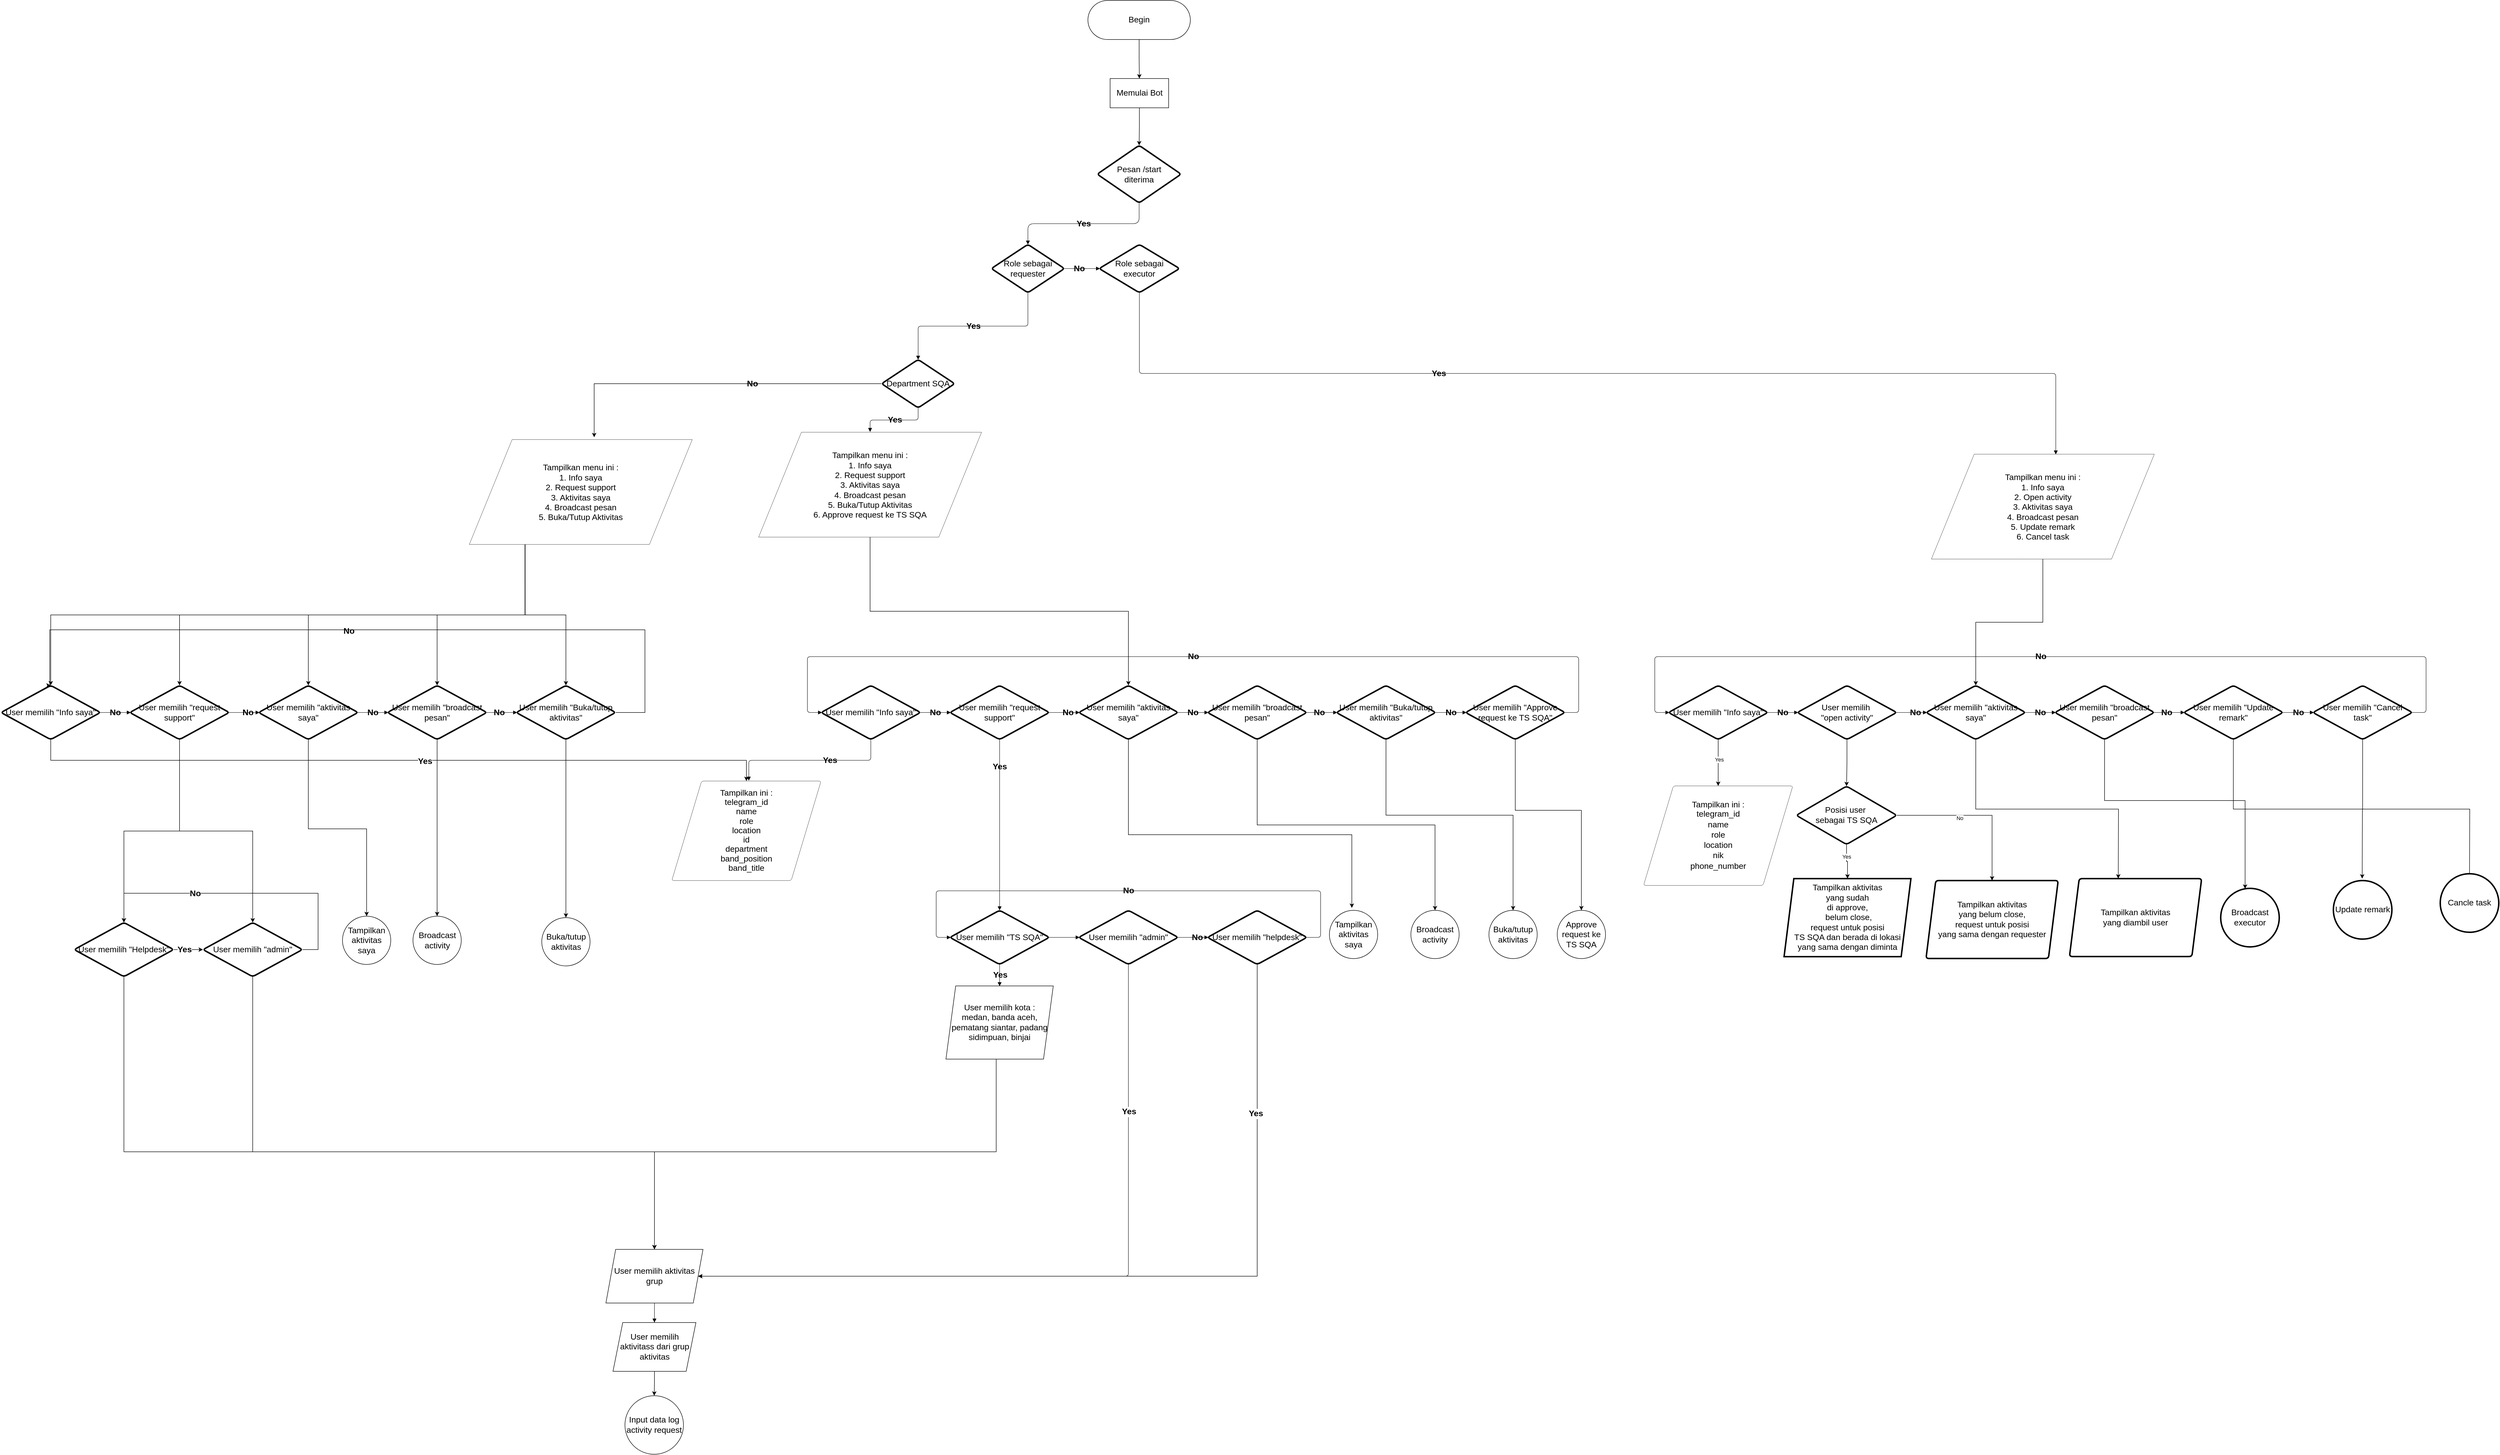 <mxfile version="24.4.8" type="github" pages="2">
  <diagram name="Page-1" id="GRgBKRHTRfm9LtRrjL7P">
    <mxGraphModel dx="2731" dy="2251" grid="1" gridSize="10" guides="1" tooltips="1" connect="1" arrows="1" fold="1" page="1" pageScale="1" pageWidth="850" pageHeight="1100" math="1" shadow="0">
      <root>
        <mxCell id="0" />
        <mxCell id="1" parent="0" />
        <mxCell id="CQ4bG1sTVP7k4XKFHZJw-12" value="" style="group;dropTarget=0;pointerEvents=0;fontSize=17;labelBackgroundColor=none;" parent="1" vertex="1">
          <mxGeometry as="geometry" />
        </mxCell>
        <mxCell id="CQ4bG1sTVP7k4XKFHZJw-21" value="Pesan /start diterima" style="html=1;overflow=block;blockSpacing=1;whiteSpace=wrap;rhombus;fontSize=17;align=center;spacingLeft=8.4;spacingRight=8.4;spacingTop=2.4;spacing=3.6;strokeOpacity=100;fillOpacity=100;rounded=1;absoluteArcSize=1;arcSize=12;strokeWidth=3;lucidId=O3QE1idZaqO8;labelBackgroundColor=none;" parent="1" vertex="1">
          <mxGeometry x="1567" y="-123" width="172" height="118" as="geometry" />
        </mxCell>
        <mxCell id="CQ4bG1sTVP7k4XKFHZJw-24" value="" style="html=1;jettySize=18;whiteSpace=wrap;overflow=block;blockSpacing=1;fontSize=17;strokeOpacity=100;strokeWidth=0.8;rounded=1;arcSize=24;edgeStyle=orthogonalEdgeStyle;startArrow=none;endArrow=block;endFill=1;exitX=0.5;exitY=0.997;exitPerimeter=0;entryX=0.5;entryY=0.003;entryPerimeter=0;lucidId=O3QEcj3Effiw;labelBackgroundColor=none;fontColor=default;" parent="1" source="CQ4bG1sTVP7k4XKFHZJw-21" target="CQ4bG1sTVP7k4XKFHZJw-26" edge="1">
          <mxGeometry width="100" height="100" relative="1" as="geometry">
            <Array as="points" />
          </mxGeometry>
        </mxCell>
        <mxCell id="CQ4bG1sTVP7k4XKFHZJw-25" value="Yes" style="text;html=1;resizable=0;labelBackgroundColor=none;align=center;verticalAlign=middle;fontStyle=1;fontSize=17;" parent="CQ4bG1sTVP7k4XKFHZJw-24" vertex="1">
          <mxGeometry relative="1" as="geometry" />
        </mxCell>
        <mxCell id="CQ4bG1sTVP7k4XKFHZJw-26" value="Role sebagai requester" style="html=1;overflow=block;blockSpacing=1;whiteSpace=wrap;rhombus;fontSize=17;spacing=3.8;strokeOpacity=100;fillOpacity=100;rounded=1;absoluteArcSize=1;arcSize=12;strokeWidth=3;lucidId=X.QESRwMmk~7;labelBackgroundColor=none;" parent="1" vertex="1">
          <mxGeometry x="1350" y="80" width="150" height="99" as="geometry" />
        </mxCell>
        <mxCell id="CQ4bG1sTVP7k4XKFHZJw-27" value="" style="html=1;jettySize=18;whiteSpace=wrap;fontSize=17;strokeOpacity=100;strokeWidth=0.8;rounded=1;arcSize=12;edgeStyle=orthogonalEdgeStyle;startArrow=none;endArrow=block;endFill=1;exitX=0.5;exitY=0.997;exitPerimeter=0;entryX=0.5;entryY=0.003;entryPerimeter=0;lucidId=MaREplIO5N6A;labelBackgroundColor=none;fontColor=default;" parent="1" source="CQ4bG1sTVP7k4XKFHZJw-26" target="CQ4bG1sTVP7k4XKFHZJw-29" edge="1">
          <mxGeometry width="100" height="100" relative="1" as="geometry">
            <Array as="points" />
          </mxGeometry>
        </mxCell>
        <mxCell id="CQ4bG1sTVP7k4XKFHZJw-28" value="Yes" style="text;html=1;resizable=0;labelBackgroundColor=none;align=center;verticalAlign=middle;fontStyle=1;fontSize=17;" parent="CQ4bG1sTVP7k4XKFHZJw-27" vertex="1">
          <mxGeometry relative="1" as="geometry" />
        </mxCell>
        <mxCell id="CQ4bG1sTVP7k4XKFHZJw-29" value="Department SQA" style="html=1;overflow=block;blockSpacing=1;whiteSpace=wrap;rhombus;fontSize=17;spacing=3.8;strokeOpacity=100;fillOpacity=100;rounded=1;absoluteArcSize=1;arcSize=12;strokeWidth=3;lucidId=MaRE3RDx-k5l;labelBackgroundColor=none;" parent="1" vertex="1">
          <mxGeometry x="1125" y="316" width="150" height="99" as="geometry" />
        </mxCell>
        <mxCell id="CQ4bG1sTVP7k4XKFHZJw-30" value="" style="html=1;jettySize=18;whiteSpace=wrap;fontSize=17;strokeOpacity=100;strokeWidth=0.8;rounded=1;arcSize=12;edgeStyle=orthogonalEdgeStyle;startArrow=none;endArrow=block;endFill=1;exitX=0.988;exitY=0.5;exitPerimeter=0;entryX=0.011;entryY=0.5;entryPerimeter=0;lucidId=jcREmC4Qka6V;labelBackgroundColor=none;fontColor=default;" parent="1" source="CQ4bG1sTVP7k4XKFHZJw-26" target="CQ4bG1sTVP7k4XKFHZJw-32" edge="1">
          <mxGeometry width="100" height="100" relative="1" as="geometry">
            <Array as="points" />
          </mxGeometry>
        </mxCell>
        <mxCell id="CQ4bG1sTVP7k4XKFHZJw-31" value="No" style="text;html=1;resizable=0;labelBackgroundColor=none;align=center;verticalAlign=middle;fontStyle=1;fontSize=17;" parent="CQ4bG1sTVP7k4XKFHZJw-30" vertex="1">
          <mxGeometry x="-0.161" relative="1" as="geometry" />
        </mxCell>
        <mxCell id="CQ4bG1sTVP7k4XKFHZJw-32" value="Role sebagai executor" style="html=1;overflow=block;blockSpacing=1;whiteSpace=wrap;rhombus;fontSize=17;spacing=3.8;strokeOpacity=100;fillOpacity=100;rounded=1;absoluteArcSize=1;arcSize=12;strokeWidth=3;lucidId=jcREdJc5xEuu;labelBackgroundColor=none;" parent="1" vertex="1">
          <mxGeometry x="1571" y="80" width="165" height="99" as="geometry" />
        </mxCell>
        <mxCell id="CQ4bG1sTVP7k4XKFHZJw-33" value="" style="html=1;jettySize=18;whiteSpace=wrap;fontSize=17;strokeOpacity=100;strokeWidth=0.8;rounded=1;arcSize=12;edgeStyle=orthogonalEdgeStyle;startArrow=none;endArrow=block;endFill=1;exitX=0.5;exitY=0.998;exitPerimeter=0;entryX=0.558;entryY=0.002;entryPerimeter=0;lucidId=WcREgdQIaP31;labelBackgroundColor=none;fontColor=default;entryDx=0;entryDy=0;" parent="1" source="CQ4bG1sTVP7k4XKFHZJw-32" target="EaIL1eGYBS0smr3HWBzg-6" edge="1">
          <mxGeometry width="100" height="100" relative="1" as="geometry">
            <Array as="points" />
            <mxPoint x="1653.5" y="301.516" as="targetPoint" />
          </mxGeometry>
        </mxCell>
        <mxCell id="CQ4bG1sTVP7k4XKFHZJw-34" value="Yes" style="text;html=1;resizable=0;labelBackgroundColor=none;align=center;verticalAlign=middle;fontStyle=1;fontSize=17;" parent="CQ4bG1sTVP7k4XKFHZJw-33" vertex="1">
          <mxGeometry x="-0.295" relative="1" as="geometry" />
        </mxCell>
        <mxCell id="CQ4bG1sTVP7k4XKFHZJw-36" value="" style="html=1;jettySize=18;whiteSpace=wrap;fontSize=17;strokeOpacity=100;strokeWidth=0.8;rounded=1;arcSize=12;edgeStyle=orthogonalEdgeStyle;startArrow=none;endArrow=block;endFill=1;exitX=0.5;exitY=0.997;exitPerimeter=0;entryX=0.5;entryY=-0.003;entryPerimeter=0;lucidId=qdREl6IgRi1f;labelBackgroundColor=none;fontColor=default;" parent="1" source="CQ4bG1sTVP7k4XKFHZJw-29" target="CQ4bG1sTVP7k4XKFHZJw-61" edge="1">
          <mxGeometry width="100" height="100" relative="1" as="geometry">
            <Array as="points" />
          </mxGeometry>
        </mxCell>
        <mxCell id="CQ4bG1sTVP7k4XKFHZJw-37" value="Yes" style="text;html=1;resizable=0;labelBackgroundColor=none;align=center;verticalAlign=middle;fontStyle=1;fontSize=17;" parent="CQ4bG1sTVP7k4XKFHZJw-36" vertex="1">
          <mxGeometry relative="1" as="geometry" />
        </mxCell>
        <mxCell id="CQ4bG1sTVP7k4XKFHZJw-40" value="User memilih &quot;Info saya&quot;" style="html=1;overflow=block;blockSpacing=1;whiteSpace=wrap;rhombus;fontSize=17;spacing=3.8;strokeOpacity=100;fillOpacity=100;rounded=1;absoluteArcSize=1;arcSize=12;strokeWidth=3;lucidId=.jREo_PeBMZ1;labelBackgroundColor=none;" parent="1" vertex="1">
          <mxGeometry x="1001" y="984" width="204" height="111" as="geometry" />
        </mxCell>
        <mxCell id="CQ4bG1sTVP7k4XKFHZJw-42" value="" style="html=1;jettySize=18;whiteSpace=wrap;fontSize=17;strokeOpacity=100;strokeWidth=0.8;rounded=1;arcSize=12;edgeStyle=orthogonalEdgeStyle;startArrow=none;endArrow=block;endFill=1;exitX=0.99;exitY=0.5;exitPerimeter=0;entryX=0.01;entryY=0.5;entryPerimeter=0;lucidId=2kREDmKOP9Uv;labelBackgroundColor=none;fontColor=default;" parent="1" source="CQ4bG1sTVP7k4XKFHZJw-40" target="CQ4bG1sTVP7k4XKFHZJw-44" edge="1">
          <mxGeometry width="100" height="100" relative="1" as="geometry">
            <Array as="points" />
          </mxGeometry>
        </mxCell>
        <mxCell id="CQ4bG1sTVP7k4XKFHZJw-43" value="No" style="text;html=1;resizable=0;labelBackgroundColor=none;align=center;verticalAlign=middle;fontStyle=1;fontSize=17;" parent="CQ4bG1sTVP7k4XKFHZJw-42" vertex="1">
          <mxGeometry relative="1" as="geometry" />
        </mxCell>
        <mxCell id="CQ4bG1sTVP7k4XKFHZJw-44" value="User memilih &quot;request support&quot;" style="html=1;overflow=block;blockSpacing=1;whiteSpace=wrap;rhombus;fontSize=17;spacing=3.8;strokeOpacity=100;fillOpacity=100;rounded=1;absoluteArcSize=1;arcSize=12;strokeWidth=3;lucidId=2kREZm2IX9S~;labelBackgroundColor=none;" parent="1" vertex="1">
          <mxGeometry x="1265" y="984" width="204" height="111" as="geometry" />
        </mxCell>
        <mxCell id="CQ4bG1sTVP7k4XKFHZJw-45" value="" style="html=1;jettySize=18;whiteSpace=wrap;fontSize=17;strokeOpacity=100;strokeWidth=0.8;rounded=1;arcSize=12;edgeStyle=orthogonalEdgeStyle;startArrow=none;endArrow=block;endFill=1;exitX=0.99;exitY=0.5;exitPerimeter=0;entryX=0.01;entryY=0.5;entryPerimeter=0;lucidId=dlREGyeo2uYY;labelBackgroundColor=none;fontColor=default;" parent="1" source="CQ4bG1sTVP7k4XKFHZJw-44" target="CQ4bG1sTVP7k4XKFHZJw-47" edge="1">
          <mxGeometry width="100" height="100" relative="1" as="geometry">
            <Array as="points" />
          </mxGeometry>
        </mxCell>
        <mxCell id="CQ4bG1sTVP7k4XKFHZJw-46" value="No" style="text;html=1;resizable=0;labelBackgroundColor=none;align=center;verticalAlign=middle;fontStyle=1;fontSize=17;" parent="CQ4bG1sTVP7k4XKFHZJw-45" vertex="1">
          <mxGeometry x="0.235" relative="1" as="geometry" />
        </mxCell>
        <mxCell id="SSCQIoaoQClTcqwveNcw-15" style="edgeStyle=orthogonalEdgeStyle;rounded=0;orthogonalLoop=1;jettySize=auto;html=1;exitX=0.5;exitY=1;exitDx=0;exitDy=0;fontSize=17;labelBackgroundColor=none;fontColor=default;" parent="1" source="CQ4bG1sTVP7k4XKFHZJw-47" edge="1">
          <mxGeometry relative="1" as="geometry">
            <mxPoint x="2089.0" y="1440.0" as="targetPoint" />
            <mxPoint x="1600.0" y="1095.0" as="sourcePoint" />
            <Array as="points">
              <mxPoint x="1631" y="1290" />
              <mxPoint x="2089" y="1290" />
            </Array>
          </mxGeometry>
        </mxCell>
        <mxCell id="CQ4bG1sTVP7k4XKFHZJw-47" value="User memilih &quot;aktivitas saya&quot;" style="html=1;overflow=block;blockSpacing=1;whiteSpace=wrap;rhombus;fontSize=17;spacing=3.8;strokeOpacity=100;fillOpacity=100;rounded=1;absoluteArcSize=1;arcSize=12;strokeWidth=3;lucidId=dlREFrSLnKBd;labelBackgroundColor=none;" parent="1" vertex="1">
          <mxGeometry x="1529" y="984" width="204" height="111" as="geometry" />
        </mxCell>
        <mxCell id="CQ4bG1sTVP7k4XKFHZJw-48" value="" style="html=1;jettySize=18;whiteSpace=wrap;fontSize=17;strokeOpacity=100;strokeWidth=0.8;rounded=1;arcSize=12;edgeStyle=orthogonalEdgeStyle;startArrow=none;endArrow=block;endFill=1;exitX=0.99;exitY=0.5;exitPerimeter=0;entryX=0.01;entryY=0.5;entryPerimeter=0;lucidId=plRERFZWFN4R;labelBackgroundColor=none;fontColor=default;" parent="1" source="CQ4bG1sTVP7k4XKFHZJw-47" target="CQ4bG1sTVP7k4XKFHZJw-50" edge="1">
          <mxGeometry width="100" height="100" relative="1" as="geometry">
            <Array as="points" />
          </mxGeometry>
        </mxCell>
        <mxCell id="CQ4bG1sTVP7k4XKFHZJw-49" value="No" style="text;html=1;resizable=0;labelBackgroundColor=none;align=center;verticalAlign=middle;fontStyle=1;fontSize=17;" parent="CQ4bG1sTVP7k4XKFHZJw-48" vertex="1">
          <mxGeometry relative="1" as="geometry" />
        </mxCell>
        <mxCell id="SSCQIoaoQClTcqwveNcw-16" style="edgeStyle=orthogonalEdgeStyle;rounded=0;orthogonalLoop=1;jettySize=auto;html=1;exitX=0.5;exitY=1;exitDx=0;exitDy=0;fontSize=17;labelBackgroundColor=none;fontColor=default;entryX=0.5;entryY=0;entryDx=0;entryDy=0;" parent="1" source="CQ4bG1sTVP7k4XKFHZJw-50" target="SSCQIoaoQClTcqwveNcw-95" edge="1">
          <mxGeometry relative="1" as="geometry">
            <mxPoint x="2299" y="1440.0" as="targetPoint" />
            <mxPoint x="1864.0" y="1095.0" as="sourcePoint" />
          </mxGeometry>
        </mxCell>
        <mxCell id="CQ4bG1sTVP7k4XKFHZJw-50" value="User memilih &quot;broadcast pesan&quot;" style="html=1;overflow=block;blockSpacing=1;whiteSpace=wrap;rhombus;fontSize=17;spacing=3.8;strokeOpacity=100;fillOpacity=100;rounded=1;absoluteArcSize=1;arcSize=12;strokeWidth=3;lucidId=plREKyyvZLEQ;labelBackgroundColor=none;" parent="1" vertex="1">
          <mxGeometry x="1793" y="984" width="204" height="111" as="geometry" />
        </mxCell>
        <mxCell id="CQ4bG1sTVP7k4XKFHZJw-51" value="" style="html=1;jettySize=18;whiteSpace=wrap;fontSize=17;strokeOpacity=100;strokeWidth=0.8;rounded=1;arcSize=12;edgeStyle=orthogonalEdgeStyle;startArrow=none;endArrow=block;endFill=1;exitX=0.99;exitY=0.5;exitPerimeter=0;entryX=0.01;entryY=0.5;entryPerimeter=0;lucidId=ClREtkGzbiMU;labelBackgroundColor=none;fontColor=default;" parent="1" source="CQ4bG1sTVP7k4XKFHZJw-50" target="CQ4bG1sTVP7k4XKFHZJw-53" edge="1">
          <mxGeometry width="100" height="100" relative="1" as="geometry">
            <Array as="points" />
          </mxGeometry>
        </mxCell>
        <mxCell id="CQ4bG1sTVP7k4XKFHZJw-52" value="No" style="text;html=1;resizable=0;labelBackgroundColor=none;align=center;verticalAlign=middle;fontStyle=1;fontSize=17;" parent="CQ4bG1sTVP7k4XKFHZJw-51" vertex="1">
          <mxGeometry x="-0.165" relative="1" as="geometry" />
        </mxCell>
        <mxCell id="SSCQIoaoQClTcqwveNcw-17" style="edgeStyle=orthogonalEdgeStyle;rounded=0;orthogonalLoop=1;jettySize=auto;html=1;exitX=0.5;exitY=1;exitDx=0;exitDy=0;fontSize=17;labelBackgroundColor=none;fontColor=default;entryX=0.5;entryY=0;entryDx=0;entryDy=0;" parent="1" source="CQ4bG1sTVP7k4XKFHZJw-53" target="SSCQIoaoQClTcqwveNcw-96" edge="1">
          <mxGeometry relative="1" as="geometry">
            <mxPoint x="2549" y="1440.0" as="targetPoint" />
            <mxPoint x="2128" y="1095.0" as="sourcePoint" />
            <Array as="points">
              <mxPoint x="2159" y="1250" />
              <mxPoint x="2419" y="1250" />
            </Array>
          </mxGeometry>
        </mxCell>
        <mxCell id="CQ4bG1sTVP7k4XKFHZJw-53" value="User memilih &quot;Buka/tutup aktivitas&quot;" style="html=1;overflow=block;blockSpacing=1;whiteSpace=wrap;rhombus;fontSize=17;spacing=3.8;strokeOpacity=100;fillOpacity=100;rounded=1;absoluteArcSize=1;arcSize=12;strokeWidth=3;lucidId=ClREelKLAxoS;labelBackgroundColor=none;" parent="1" vertex="1">
          <mxGeometry x="2057" y="984" width="204" height="111" as="geometry" />
        </mxCell>
        <mxCell id="CQ4bG1sTVP7k4XKFHZJw-54" value="" style="html=1;jettySize=18;whiteSpace=wrap;fontSize=17;strokeOpacity=100;strokeWidth=0.8;rounded=1;arcSize=12;edgeStyle=orthogonalEdgeStyle;startArrow=none;endArrow=block;endFill=1;exitX=0.99;exitY=0.5;exitPerimeter=0;entryX=0.01;entryY=0.5;entryPerimeter=0;lucidId=TlREV9k_0g.7;labelBackgroundColor=none;fontColor=default;" parent="1" source="CQ4bG1sTVP7k4XKFHZJw-53" target="CQ4bG1sTVP7k4XKFHZJw-56" edge="1">
          <mxGeometry width="100" height="100" relative="1" as="geometry">
            <Array as="points" />
          </mxGeometry>
        </mxCell>
        <mxCell id="CQ4bG1sTVP7k4XKFHZJw-55" value="No" style="text;html=1;resizable=0;labelBackgroundColor=none;align=center;verticalAlign=middle;fontStyle=1;fontSize=17;" parent="CQ4bG1sTVP7k4XKFHZJw-54" vertex="1">
          <mxGeometry relative="1" as="geometry" />
        </mxCell>
        <mxCell id="SSCQIoaoQClTcqwveNcw-18" style="edgeStyle=orthogonalEdgeStyle;rounded=0;orthogonalLoop=1;jettySize=auto;html=1;exitX=0.5;exitY=1;exitDx=0;exitDy=0;fontSize=17;labelBackgroundColor=none;fontColor=default;entryX=0.5;entryY=0;entryDx=0;entryDy=0;" parent="1" source="CQ4bG1sTVP7k4XKFHZJw-56" target="SSCQIoaoQClTcqwveNcw-97" edge="1">
          <mxGeometry relative="1" as="geometry">
            <mxPoint x="2701.051" y="1440.0" as="targetPoint" />
            <mxPoint x="2393" y="1095.0" as="sourcePoint" />
            <Array as="points">
              <mxPoint x="2424" y="1240" />
              <mxPoint x="2559" y="1240" />
            </Array>
          </mxGeometry>
        </mxCell>
        <mxCell id="CQ4bG1sTVP7k4XKFHZJw-56" value="User memilih &quot;Approve request ke TS SQA&quot;" style="html=1;overflow=block;blockSpacing=1;whiteSpace=wrap;rhombus;fontSize=17;spacing=3.8;strokeOpacity=100;fillOpacity=100;rounded=1;absoluteArcSize=1;arcSize=12;strokeWidth=3;lucidId=TlREEW60Ta-X;labelBackgroundColor=none;" parent="1" vertex="1">
          <mxGeometry x="2322" y="984" width="204" height="111" as="geometry" />
        </mxCell>
        <mxCell id="CQ4bG1sTVP7k4XKFHZJw-57" value="" style="html=1;jettySize=18;whiteSpace=wrap;fontSize=17;fontColor=default;fontStyle=1;strokeOpacity=100;strokeWidth=0.8;rounded=1;arcSize=12;edgeStyle=orthogonalEdgeStyle;startArrow=none;endArrow=block;endFill=1;exitX=0.99;exitY=0.5;exitPerimeter=0;entryX=0.01;entryY=0.5;entryPerimeter=0;lucidId=mmREBMlW8qIt;labelBackgroundColor=none;" parent="1" source="CQ4bG1sTVP7k4XKFHZJw-56" target="CQ4bG1sTVP7k4XKFHZJw-40" edge="1">
          <mxGeometry width="100" height="100" relative="1" as="geometry">
            <Array as="points">
              <mxPoint x="2554" y="1040" />
              <mxPoint x="2554" y="925" />
              <mxPoint x="973" y="925" />
              <mxPoint x="973" y="1040" />
            </Array>
          </mxGeometry>
        </mxCell>
        <mxCell id="CQ4bG1sTVP7k4XKFHZJw-58" value="No" style="text;html=1;resizable=0;labelBackgroundColor=none;align=center;verticalAlign=middle;fontStyle=1;fontSize=17;" parent="CQ4bG1sTVP7k4XKFHZJw-57" vertex="1">
          <mxGeometry relative="1" as="geometry" />
        </mxCell>
        <mxCell id="CQ4bG1sTVP7k4XKFHZJw-59" value="" style="html=1;jettySize=18;whiteSpace=wrap;fontSize=17;strokeOpacity=100;strokeWidth=0.8;rounded=1;arcSize=12;edgeStyle=orthogonalEdgeStyle;startArrow=none;endArrow=block;endFill=1;exitX=0.5;exitY=1;exitPerimeter=0;entryX=0.516;entryY=-0.004;entryPerimeter=0;lucidId=~mREUN3d~ttm;labelBackgroundColor=none;fontColor=default;" parent="1" source="CQ4bG1sTVP7k4XKFHZJw-40" target="CQ4bG1sTVP7k4XKFHZJw-62" edge="1">
          <mxGeometry width="100" height="100" relative="1" as="geometry">
            <Array as="points" />
          </mxGeometry>
        </mxCell>
        <mxCell id="CQ4bG1sTVP7k4XKFHZJw-60" value="Yes" style="text;html=1;resizable=0;labelBackgroundColor=none;align=center;verticalAlign=middle;fontStyle=1;fontSize=17;" parent="CQ4bG1sTVP7k4XKFHZJw-59" vertex="1">
          <mxGeometry x="-0.242" relative="1" as="geometry" />
        </mxCell>
        <mxCell id="SSCQIoaoQClTcqwveNcw-13" style="edgeStyle=orthogonalEdgeStyle;rounded=0;orthogonalLoop=1;jettySize=auto;html=1;exitX=0.5;exitY=1;exitDx=0;exitDy=0;entryX=0.5;entryY=0;entryDx=0;entryDy=0;fontSize=17;labelBackgroundColor=none;fontColor=default;" parent="1" source="CQ4bG1sTVP7k4XKFHZJw-61" target="CQ4bG1sTVP7k4XKFHZJw-47" edge="1">
          <mxGeometry relative="1" as="geometry" />
        </mxCell>
        <mxCell id="CQ4bG1sTVP7k4XKFHZJw-61" value="Tampilkan menu ini :&lt;br style=&quot;font-size: 17px;&quot;&gt;1. Info saya&lt;br style=&quot;font-size: 17px;&quot;&gt;2. Request support&lt;br style=&quot;font-size: 17px;&quot;&gt;3. Aktivitas saya&lt;br style=&quot;font-size: 17px;&quot;&gt;4. Broadcast pesan&lt;br style=&quot;font-size: 17px;&quot;&gt;5. Buka/Tutup Aktivitas&lt;br style=&quot;font-size: 17px;&quot;&gt;&lt;div style=&quot;font-size: 17px;&quot;&gt;&lt;span style=&quot;background-color: initial; font-size: 17px;&quot;&gt;6. Approve request ke TS SQA&lt;/span&gt;&lt;/div&gt;" style="html=1;overflow=block;blockSpacing=1;whiteSpace=wrap;shape=parallelogram;perimeter=parallelogramPerimeter;anchorPointDirection=0;fontSize=17;align=center;spacingLeft=8.4;spacingRight=8.4;spacingTop=2.4;spacing=3.8;strokeOpacity=100;fillOpacity=100;rounded=1;absoluteArcSize=1;arcSize=0;strokeWidth=NaN;lucidId=6oREs0vJdL4t;size=0.192;labelBackgroundColor=none;" parent="1" vertex="1">
          <mxGeometry x="873" y="465" width="457" height="215" as="geometry" />
        </mxCell>
        <mxCell id="CQ4bG1sTVP7k4XKFHZJw-62" value="&lt;div style=&quot;display: flex; justify-content: center; text-align: center; align-items: baseline; font-size: 17px; line-height: 1.25; margin-left: 8.4px; margin-right: 8.4px; margin-top: -2px;&quot;&gt;&lt;span style=&quot;font-size: 17px;&quot;&gt;&lt;span style=&quot;font-size: 17px;&quot;&gt;Tampilkan ini :&lt;br&gt;&lt;/span&gt;&lt;/span&gt;&lt;/div&gt;&lt;div style=&quot;display: flex; justify-content: center; text-align: center; align-items: baseline; font-size: 17px; line-height: 1.25; margin-top: -2px;&quot;&gt;&lt;span style=&quot;font-size: 17px;&quot;&gt;&lt;span style=&quot;font-size: 17px;&quot;&gt;&lt;span style=&quot;font-size: 17px;&quot;&gt;telegram_id&lt;br&gt;&lt;/span&gt;&lt;/span&gt;&lt;/span&gt;&lt;/div&gt;&lt;div style=&quot;display: flex; justify-content: center; text-align: center; align-items: baseline; font-size: 17px; line-height: 1.25; margin-left: 8.4px; margin-right: 8.4px; margin-top: -2px;&quot;&gt;&lt;span style=&quot;font-size: 17px;&quot;&gt;&lt;span style=&quot;font-size: 17px;&quot;&gt;name&lt;br&gt;&lt;/span&gt;&lt;/span&gt;&lt;/div&gt;&lt;div style=&quot;display: flex; justify-content: center; text-align: center; align-items: baseline; font-size: 17px; line-height: 1.25; margin-left: 8.4px; margin-right: 8.4px; margin-top: -2px;&quot;&gt;&lt;span style=&quot;font-size: 17px;&quot;&gt;&lt;span style=&quot;font-size: 17px;&quot;&gt;role&lt;br&gt;&lt;/span&gt;&lt;/span&gt;&lt;/div&gt;&lt;div style=&quot;display: flex; justify-content: center; text-align: center; align-items: baseline; font-size: 17px; line-height: 1.25; margin-left: 8.4px; margin-right: 8.4px; margin-top: -2px;&quot;&gt;&lt;span style=&quot;font-size: 17px;&quot;&gt;&lt;span style=&quot;font-size: 17px;&quot;&gt;location&lt;br&gt;&lt;/span&gt;&lt;/span&gt;&lt;/div&gt;&lt;div style=&quot;display: flex; justify-content: center; text-align: center; align-items: baseline; font-size: 17px; line-height: 1.25; margin-left: 8.4px; margin-right: 8.4px; margin-top: -2px;&quot;&gt;&lt;span style=&quot;font-size: 17px;&quot;&gt;&lt;span style=&quot;font-size: 17px;&quot;&gt;id&lt;br&gt;&lt;/span&gt;&lt;/span&gt;&lt;/div&gt;&lt;div style=&quot;display: flex; justify-content: center; text-align: center; align-items: baseline; font-size: 17px; line-height: 1.25; margin-left: 8.4px; margin-right: 8.4px; margin-top: -2px;&quot;&gt;&lt;span style=&quot;font-size: 17px;&quot;&gt;&lt;span style=&quot;font-size: 17px;&quot;&gt;department&lt;br&gt;&lt;/span&gt;&lt;/span&gt;&lt;/div&gt;&lt;div style=&quot;display: flex; justify-content: center; text-align: center; align-items: baseline; font-size: 17px; line-height: 1.25; margin-left: 8.4px; margin-right: 8.4px; margin-top: -2px;&quot;&gt;&lt;span style=&quot;font-size: 17px;&quot;&gt;&lt;span style=&quot;font-size: 17px;&quot;&gt;band_position&lt;br&gt;&lt;/span&gt;&lt;/span&gt;&lt;/div&gt;&lt;div style=&quot;display: flex; justify-content: center; text-align: center; align-items: baseline; font-size: 17px; line-height: 1.25; margin-left: 8.4px; margin-right: 8.4px; margin-top: -2px;&quot;&gt;&lt;span style=&quot;font-size: 17px;&quot;&gt;&lt;span style=&quot;font-size: 17px;&quot;&gt;band_title&lt;/span&gt;&lt;/span&gt;&lt;/div&gt;" style="html=1;overflow=block;blockSpacing=1;whiteSpace=wrap;shape=parallelogram;perimeter=parallelogramPerimeter;anchorPointDirection=0;fontSize=17;spacing=3.8;strokeOpacity=100;fillOpacity=100;rounded=1;absoluteArcSize=1;arcSize=9;strokeWidth=NaN;lucidId=qrRE~W~gJZKO;labelBackgroundColor=none;" parent="1" vertex="1">
          <mxGeometry x="695" y="1180" width="306" height="204" as="geometry" />
        </mxCell>
        <mxCell id="CQ4bG1sTVP7k4XKFHZJw-63" value="" style="html=1;jettySize=18;whiteSpace=wrap;fontSize=17;strokeOpacity=100;strokeWidth=0.8;rounded=1;arcSize=12;edgeStyle=orthogonalEdgeStyle;startArrow=none;endArrow=block;endFill=1;exitX=0.5;exitY=1;exitPerimeter=0;entryX=0.5;entryY=0;entryPerimeter=0;lucidId=OsREVZMF1uiU;labelBackgroundColor=none;fontColor=default;" parent="1" source="CQ4bG1sTVP7k4XKFHZJw-44" target="CQ4bG1sTVP7k4XKFHZJw-65" edge="1">
          <mxGeometry width="100" height="100" relative="1" as="geometry">
            <Array as="points" />
          </mxGeometry>
        </mxCell>
        <mxCell id="CQ4bG1sTVP7k4XKFHZJw-64" value="Yes" style="text;html=1;resizable=0;labelBackgroundColor=none;align=center;verticalAlign=middle;fontStyle=1;fontSize=17;" parent="CQ4bG1sTVP7k4XKFHZJw-63" vertex="1">
          <mxGeometry x="-0.682" relative="1" as="geometry" />
        </mxCell>
        <mxCell id="CQ4bG1sTVP7k4XKFHZJw-65" value="User memilih  &quot;TS SQA&quot;" style="html=1;overflow=block;blockSpacing=1;whiteSpace=wrap;rhombus;fontSize=17;spacing=3.8;strokeOpacity=100;fillOpacity=100;rounded=1;absoluteArcSize=1;arcSize=12;strokeWidth=3;lucidId=OsREvUb79Us1;labelBackgroundColor=none;" parent="1" vertex="1">
          <mxGeometry x="1265" y="1445" width="204" height="111" as="geometry" />
        </mxCell>
        <mxCell id="CQ4bG1sTVP7k4XKFHZJw-66" value="" style="html=1;jettySize=18;whiteSpace=wrap;fontSize=17;strokeOpacity=100;strokeWidth=0.8;rounded=1;arcSize=12;edgeStyle=orthogonalEdgeStyle;startArrow=none;endArrow=block;endFill=1;exitX=0.99;exitY=0.5;exitPerimeter=0;entryX=0.01;entryY=0.5;entryPerimeter=0;lucidId=qtREFnoEnEcb;labelBackgroundColor=none;fontColor=default;" parent="1" source="CQ4bG1sTVP7k4XKFHZJw-65" target="CQ4bG1sTVP7k4XKFHZJw-67" edge="1">
          <mxGeometry width="100" height="100" relative="1" as="geometry">
            <Array as="points" />
          </mxGeometry>
        </mxCell>
        <mxCell id="CQ4bG1sTVP7k4XKFHZJw-67" value="User memilih &quot;admin&quot;" style="html=1;overflow=block;blockSpacing=1;whiteSpace=wrap;rhombus;fontSize=17;spacing=3.8;strokeOpacity=100;fillOpacity=100;rounded=1;absoluteArcSize=1;arcSize=12;strokeWidth=3;lucidId=qtRE0qf3k7ct;labelBackgroundColor=none;" parent="1" vertex="1">
          <mxGeometry x="1529" y="1445" width="204" height="111" as="geometry" />
        </mxCell>
        <mxCell id="CQ4bG1sTVP7k4XKFHZJw-68" value="" style="html=1;jettySize=18;whiteSpace=wrap;fontSize=17;strokeOpacity=100;strokeWidth=0.8;rounded=1;arcSize=12;edgeStyle=orthogonalEdgeStyle;startArrow=none;endArrow=block;endFill=1;exitX=0.99;exitY=0.5;exitPerimeter=0;entryX=0.01;entryY=0.5;entryPerimeter=0;lucidId=BtRE55EsbQhO;labelBackgroundColor=none;fontColor=default;" parent="1" source="CQ4bG1sTVP7k4XKFHZJw-67" target="CQ4bG1sTVP7k4XKFHZJw-70" edge="1">
          <mxGeometry width="100" height="100" relative="1" as="geometry">
            <Array as="points" />
          </mxGeometry>
        </mxCell>
        <mxCell id="CQ4bG1sTVP7k4XKFHZJw-69" value="No" style="text;html=1;resizable=0;labelBackgroundColor=none;align=center;verticalAlign=middle;fontStyle=1;fontSize=17;" parent="CQ4bG1sTVP7k4XKFHZJw-68" vertex="1">
          <mxGeometry x="0.268" relative="1" as="geometry" />
        </mxCell>
        <mxCell id="SSCQIoaoQClTcqwveNcw-79" style="edgeStyle=orthogonalEdgeStyle;rounded=0;orthogonalLoop=1;jettySize=auto;html=1;exitX=0.5;exitY=1;exitDx=0;exitDy=0;entryX=1;entryY=0.5;entryDx=0;entryDy=0;" parent="1" source="CQ4bG1sTVP7k4XKFHZJw-70" target="SSCQIoaoQClTcqwveNcw-8" edge="1">
          <mxGeometry relative="1" as="geometry">
            <Array as="points">
              <mxPoint x="1895" y="2195" />
            </Array>
          </mxGeometry>
        </mxCell>
        <mxCell id="SSCQIoaoQClTcqwveNcw-80" value="&lt;font style=&quot;font-size: 17px;&quot;&gt;&lt;b&gt;Yes&lt;/b&gt;&lt;/font&gt;" style="edgeLabel;html=1;align=center;verticalAlign=middle;resizable=0;points=[];" parent="SSCQIoaoQClTcqwveNcw-79" vertex="1" connectable="0">
          <mxGeometry x="-0.658" y="-3" relative="1" as="geometry">
            <mxPoint y="1" as="offset" />
          </mxGeometry>
        </mxCell>
        <mxCell id="CQ4bG1sTVP7k4XKFHZJw-70" value="User memilih &quot;helpdesk&quot;" style="html=1;overflow=block;blockSpacing=1;whiteSpace=wrap;rhombus;fontSize=17;spacing=3.8;strokeOpacity=100;fillOpacity=100;rounded=1;absoluteArcSize=1;arcSize=12;strokeWidth=3;lucidId=BtRE0qRXtwBf;labelBackgroundColor=none;" parent="1" vertex="1">
          <mxGeometry x="1793" y="1445" width="204" height="111" as="geometry" />
        </mxCell>
        <mxCell id="CQ4bG1sTVP7k4XKFHZJw-71" value="" style="html=1;jettySize=18;whiteSpace=wrap;fontSize=17;fontColor=default;fontStyle=1;strokeOpacity=100;strokeWidth=0.8;rounded=1;arcSize=12;edgeStyle=orthogonalEdgeStyle;startArrow=none;endArrow=block;endFill=1;exitX=0.99;exitY=0.5;exitPerimeter=0;entryX=0.01;entryY=0.5;entryPerimeter=0;lucidId=-tREMi_8FIX4;labelBackgroundColor=none;" parent="1" source="CQ4bG1sTVP7k4XKFHZJw-70" target="CQ4bG1sTVP7k4XKFHZJw-65" edge="1">
          <mxGeometry width="100" height="100" relative="1" as="geometry">
            <Array as="points">
              <mxPoint x="2025" y="1500" />
              <mxPoint x="2025" y="1405" />
              <mxPoint x="1237" y="1405" />
              <mxPoint x="1237" y="1500" />
            </Array>
          </mxGeometry>
        </mxCell>
        <mxCell id="CQ4bG1sTVP7k4XKFHZJw-72" value="No" style="text;html=1;resizable=0;labelBackgroundColor=none;align=center;verticalAlign=middle;fontStyle=1;fontSize=17;" parent="CQ4bG1sTVP7k4XKFHZJw-71" vertex="1">
          <mxGeometry relative="1" as="geometry" />
        </mxCell>
        <mxCell id="CQ4bG1sTVP7k4XKFHZJw-73" value="" style="html=1;jettySize=18;whiteSpace=wrap;fontSize=17;strokeOpacity=100;strokeWidth=0.8;rounded=1;arcSize=12;edgeStyle=orthogonalEdgeStyle;startArrow=none;endArrow=block;endFill=1;exitX=0.5;exitY=1;exitPerimeter=0;entryX=0.5;entryY=0.002;entryPerimeter=0;lucidId=AvREfGDDmcse;labelBackgroundColor=none;fontColor=default;" parent="1" source="CQ4bG1sTVP7k4XKFHZJw-65" edge="1">
          <mxGeometry width="100" height="100" relative="1" as="geometry">
            <Array as="points" />
            <mxPoint x="1367" y="1600.44" as="targetPoint" />
          </mxGeometry>
        </mxCell>
        <mxCell id="CQ4bG1sTVP7k4XKFHZJw-74" value="Yes" style="text;html=1;resizable=0;labelBackgroundColor=none;align=center;verticalAlign=middle;fontStyle=1;fontSize=17;" parent="CQ4bG1sTVP7k4XKFHZJw-73" vertex="1">
          <mxGeometry relative="1" as="geometry" />
        </mxCell>
        <mxCell id="CQ4bG1sTVP7k4XKFHZJw-79" value="" style="html=1;jettySize=18;whiteSpace=wrap;fontSize=17;strokeOpacity=100;strokeWidth=0.8;rounded=1;arcSize=12;edgeStyle=orthogonalEdgeStyle;startArrow=none;endArrow=block;endFill=1;exitX=0.5;exitY=1;entryX=0.5;entryY=0;lucidId=vyREwky0pEg-;exitDx=0;exitDy=0;entryDx=0;entryDy=0;labelBackgroundColor=none;fontColor=default;" parent="1" source="SSCQIoaoQClTcqwveNcw-8" target="SSCQIoaoQClTcqwveNcw-10" edge="1">
          <mxGeometry width="100" height="100" relative="1" as="geometry">
            <Array as="points" />
            <mxPoint x="1631" y="2001" as="sourcePoint" />
            <mxPoint x="1631" y="2060" as="targetPoint" />
          </mxGeometry>
        </mxCell>
        <mxCell id="CQ4bG1sTVP7k4XKFHZJw-91" value="" style="html=1;jettySize=18;whiteSpace=wrap;fontSize=17;fontColor=default;fontStyle=1;strokeOpacity=100;strokeWidth=0.8;rounded=1;arcSize=12;edgeStyle=orthogonalEdgeStyle;startArrow=none;endArrow=block;endFill=1;exitX=0.5;exitY=1;exitPerimeter=0;entryX=1;entryY=0.5;lucidId=QAREhyUsycGH;labelBackgroundColor=none;entryDx=0;entryDy=0;" parent="1" source="CQ4bG1sTVP7k4XKFHZJw-67" target="SSCQIoaoQClTcqwveNcw-8" edge="1">
          <mxGeometry width="100" height="100" relative="1" as="geometry">
            <Array as="points">
              <mxPoint x="1631" y="2195" />
            </Array>
            <mxPoint x="1631" y="1890" as="targetPoint" />
          </mxGeometry>
        </mxCell>
        <mxCell id="SSCQIoaoQClTcqwveNcw-81" value="&lt;font style=&quot;font-size: 17px;&quot;&gt;&lt;b&gt;Yes&lt;/b&gt;&lt;/font&gt;" style="edgeLabel;html=1;align=center;verticalAlign=middle;resizable=0;points=[];" parent="CQ4bG1sTVP7k4XKFHZJw-91" vertex="1" connectable="0">
          <mxGeometry x="-0.605" y="1" relative="1" as="geometry">
            <mxPoint y="1" as="offset" />
          </mxGeometry>
        </mxCell>
        <mxCell id="SSCQIoaoQClTcqwveNcw-9" style="edgeStyle=orthogonalEdgeStyle;rounded=0;orthogonalLoop=1;jettySize=auto;html=1;exitX=0.5;exitY=1;exitDx=0;exitDy=0;entryX=0.5;entryY=0;entryDx=0;entryDy=0;fontSize=17;labelBackgroundColor=none;fontColor=default;" parent="1" source="SSCQIoaoQClTcqwveNcw-6" target="SSCQIoaoQClTcqwveNcw-8" edge="1">
          <mxGeometry relative="1" as="geometry">
            <Array as="points">
              <mxPoint x="1360" y="1750" />
              <mxPoint x="1360" y="1940" />
              <mxPoint x="660" y="1940" />
            </Array>
          </mxGeometry>
        </mxCell>
        <mxCell id="SSCQIoaoQClTcqwveNcw-6" value="&lt;span style=&quot;font-size: 17px;&quot;&gt;User memilih kota :&lt;/span&gt;&lt;br style=&quot;font-size: 17px;&quot;&gt;&lt;span style=&quot;font-size: 17px;&quot;&gt;medan, banda aceh, pematang siantar, padang sidimpuan, binjai&lt;/span&gt;" style="shape=parallelogram;perimeter=parallelogramPerimeter;whiteSpace=wrap;html=1;fixedSize=1;fontSize=17;labelBackgroundColor=none;" parent="1" vertex="1">
          <mxGeometry x="1257" y="1600" width="220" height="150" as="geometry" />
        </mxCell>
        <mxCell id="SSCQIoaoQClTcqwveNcw-8" value="&lt;font style=&quot;font-size: 17px;&quot;&gt;User memilih aktivitas grup&lt;/font&gt;" style="shape=parallelogram;perimeter=parallelogramPerimeter;whiteSpace=wrap;html=1;fixedSize=1;fontSize=17;labelBackgroundColor=none;" parent="1" vertex="1">
          <mxGeometry x="560" y="2140" width="199" height="110" as="geometry" />
        </mxCell>
        <mxCell id="SSCQIoaoQClTcqwveNcw-14" style="edgeStyle=orthogonalEdgeStyle;rounded=0;orthogonalLoop=1;jettySize=auto;html=1;exitX=0.5;exitY=1;exitDx=0;exitDy=0;entryX=0.5;entryY=0;entryDx=0;entryDy=0;fontSize=17;labelBackgroundColor=none;fontColor=default;" parent="1" source="SSCQIoaoQClTcqwveNcw-10" target="SSCQIoaoQClTcqwveNcw-20" edge="1">
          <mxGeometry relative="1" as="geometry">
            <mxPoint x="1640.462" y="2200" as="targetPoint" />
          </mxGeometry>
        </mxCell>
        <mxCell id="SSCQIoaoQClTcqwveNcw-10" value="&lt;span style=&quot;font-size: 17px;&quot;&gt;User memilih aktivitass dari grup aktivitas&lt;/span&gt;" style="shape=parallelogram;perimeter=parallelogramPerimeter;whiteSpace=wrap;html=1;fixedSize=1;fontSize=17;labelBackgroundColor=none;" parent="1" vertex="1">
          <mxGeometry x="574.5" y="2290" width="170" height="100" as="geometry" />
        </mxCell>
        <mxCell id="SSCQIoaoQClTcqwveNcw-20" value="Input data log activity request" style="ellipse;whiteSpace=wrap;html=1;aspect=fixed;fontSize=17;labelBackgroundColor=none;" parent="1" vertex="1">
          <mxGeometry x="599" y="2440" width="120" height="120" as="geometry" />
        </mxCell>
        <mxCell id="SSCQIoaoQClTcqwveNcw-63" style="edgeStyle=orthogonalEdgeStyle;rounded=0;orthogonalLoop=1;jettySize=auto;html=1;exitX=0.25;exitY=1;exitDx=0;exitDy=0;labelBackgroundColor=none;fontColor=default;" parent="1" source="SSCQIoaoQClTcqwveNcw-43" target="SSCQIoaoQClTcqwveNcw-53" edge="1">
          <mxGeometry relative="1" as="geometry" />
        </mxCell>
        <mxCell id="SSCQIoaoQClTcqwveNcw-64" style="edgeStyle=orthogonalEdgeStyle;rounded=0;orthogonalLoop=1;jettySize=auto;html=1;exitX=0.25;exitY=1;exitDx=0;exitDy=0;entryX=0.5;entryY=0;entryDx=0;entryDy=0;labelBackgroundColor=none;fontColor=default;" parent="1" source="SSCQIoaoQClTcqwveNcw-43" target="SSCQIoaoQClTcqwveNcw-47" edge="1">
          <mxGeometry relative="1" as="geometry" />
        </mxCell>
        <mxCell id="SSCQIoaoQClTcqwveNcw-65" style="edgeStyle=orthogonalEdgeStyle;rounded=0;orthogonalLoop=1;jettySize=auto;html=1;exitX=0.25;exitY=1;exitDx=0;exitDy=0;entryX=0.5;entryY=0;entryDx=0;entryDy=0;labelBackgroundColor=none;fontColor=default;" parent="1" source="SSCQIoaoQClTcqwveNcw-43" target="SSCQIoaoQClTcqwveNcw-50" edge="1">
          <mxGeometry relative="1" as="geometry" />
        </mxCell>
        <mxCell id="SSCQIoaoQClTcqwveNcw-66" style="edgeStyle=orthogonalEdgeStyle;rounded=0;orthogonalLoop=1;jettySize=auto;html=1;exitX=0.25;exitY=1;exitDx=0;exitDy=0;entryX=0.5;entryY=0;entryDx=0;entryDy=0;labelBackgroundColor=none;fontColor=default;" parent="1" source="SSCQIoaoQClTcqwveNcw-43" target="SSCQIoaoQClTcqwveNcw-56" edge="1">
          <mxGeometry relative="1" as="geometry" />
        </mxCell>
        <mxCell id="SSCQIoaoQClTcqwveNcw-67" style="edgeStyle=orthogonalEdgeStyle;rounded=0;orthogonalLoop=1;jettySize=auto;html=1;exitX=0.25;exitY=1;exitDx=0;exitDy=0;entryX=0.5;entryY=0;entryDx=0;entryDy=0;labelBackgroundColor=none;fontColor=default;" parent="1" source="SSCQIoaoQClTcqwveNcw-43" target="SSCQIoaoQClTcqwveNcw-59" edge="1">
          <mxGeometry relative="1" as="geometry" />
        </mxCell>
        <mxCell id="SSCQIoaoQClTcqwveNcw-43" value="Tampilkan menu ini :&lt;br style=&quot;font-size: 17px;&quot;&gt;1. Info saya&lt;br style=&quot;font-size: 17px;&quot;&gt;2. Request support&lt;br style=&quot;font-size: 17px;&quot;&gt;3. Aktivitas saya&lt;br style=&quot;font-size: 17px;&quot;&gt;4. Broadcast pesan&lt;br style=&quot;font-size: 17px;&quot;&gt;5. Buka/Tutup Aktivitas" style="html=1;overflow=block;blockSpacing=1;whiteSpace=wrap;shape=parallelogram;perimeter=parallelogramPerimeter;anchorPointDirection=0;fontSize=17;align=center;spacingLeft=8.4;spacingRight=8.4;spacingTop=2.4;spacing=3.8;strokeOpacity=100;fillOpacity=100;rounded=1;absoluteArcSize=1;arcSize=0;strokeWidth=NaN;lucidId=6oREs0vJdL4t;size=0.192;labelBackgroundColor=none;" parent="1" vertex="1">
          <mxGeometry x="280" y="480" width="457" height="215" as="geometry" />
        </mxCell>
        <mxCell id="SSCQIoaoQClTcqwveNcw-45" style="edgeStyle=orthogonalEdgeStyle;rounded=0;orthogonalLoop=1;jettySize=auto;html=1;exitX=0;exitY=0.5;exitDx=0;exitDy=0;entryX=0.56;entryY=-0.022;entryDx=0;entryDy=0;entryPerimeter=0;labelBackgroundColor=none;fontColor=default;" parent="1" source="CQ4bG1sTVP7k4XKFHZJw-29" target="SSCQIoaoQClTcqwveNcw-43" edge="1">
          <mxGeometry relative="1" as="geometry" />
        </mxCell>
        <mxCell id="SSCQIoaoQClTcqwveNcw-46" value="&lt;b&gt;&lt;font style=&quot;font-size: 17px;&quot;&gt;No&lt;/font&gt;&lt;/b&gt;" style="edgeLabel;html=1;align=center;verticalAlign=middle;resizable=0;points=[];labelBackgroundColor=none;" parent="SSCQIoaoQClTcqwveNcw-45" vertex="1" connectable="0">
          <mxGeometry x="-0.242" relative="1" as="geometry">
            <mxPoint as="offset" />
          </mxGeometry>
        </mxCell>
        <mxCell id="SSCQIoaoQClTcqwveNcw-73" style="edgeStyle=orthogonalEdgeStyle;rounded=0;orthogonalLoop=1;jettySize=auto;html=1;exitX=0.5;exitY=1;exitDx=0;exitDy=0;entryX=0.5;entryY=0;entryDx=0;entryDy=0;" parent="1" source="SSCQIoaoQClTcqwveNcw-47" target="CQ4bG1sTVP7k4XKFHZJw-62" edge="1">
          <mxGeometry relative="1" as="geometry" />
        </mxCell>
        <mxCell id="SSCQIoaoQClTcqwveNcw-74" value="&lt;b&gt;&lt;font style=&quot;font-size: 17px;&quot;&gt;Yes&lt;/font&gt;&lt;/b&gt;" style="edgeLabel;html=1;align=center;verticalAlign=middle;resizable=0;points=[];" parent="SSCQIoaoQClTcqwveNcw-73" vertex="1" connectable="0">
          <mxGeometry x="0.071" y="-2" relative="1" as="geometry">
            <mxPoint as="offset" />
          </mxGeometry>
        </mxCell>
        <mxCell id="SSCQIoaoQClTcqwveNcw-47" value="User memilih &quot;Info saya&quot;" style="html=1;overflow=block;blockSpacing=1;whiteSpace=wrap;rhombus;fontSize=17;spacing=3.8;strokeOpacity=100;fillOpacity=100;rounded=1;absoluteArcSize=1;arcSize=12;strokeWidth=3;lucidId=.jREo_PeBMZ1;labelBackgroundColor=none;" parent="1" vertex="1">
          <mxGeometry x="-680" y="984" width="204" height="111" as="geometry" />
        </mxCell>
        <mxCell id="SSCQIoaoQClTcqwveNcw-48" value="" style="html=1;jettySize=18;whiteSpace=wrap;fontSize=17;strokeOpacity=100;strokeWidth=0.8;rounded=1;arcSize=12;edgeStyle=orthogonalEdgeStyle;startArrow=none;endArrow=block;endFill=1;exitX=0.99;exitY=0.5;exitPerimeter=0;entryX=0.01;entryY=0.5;entryPerimeter=0;lucidId=2kREDmKOP9Uv;labelBackgroundColor=none;fontColor=default;" parent="1" source="SSCQIoaoQClTcqwveNcw-47" target="SSCQIoaoQClTcqwveNcw-50" edge="1">
          <mxGeometry width="100" height="100" relative="1" as="geometry">
            <Array as="points" />
          </mxGeometry>
        </mxCell>
        <mxCell id="SSCQIoaoQClTcqwveNcw-49" value="No" style="text;html=1;resizable=0;labelBackgroundColor=none;align=center;verticalAlign=middle;fontStyle=1;fontSize=17;" parent="SSCQIoaoQClTcqwveNcw-48" vertex="1">
          <mxGeometry relative="1" as="geometry" />
        </mxCell>
        <mxCell id="SSCQIoaoQClTcqwveNcw-75" style="edgeStyle=orthogonalEdgeStyle;rounded=0;orthogonalLoop=1;jettySize=auto;html=1;exitX=0.5;exitY=1;exitDx=0;exitDy=0;entryX=0.5;entryY=0;entryDx=0;entryDy=0;" parent="1" source="SSCQIoaoQClTcqwveNcw-50" target="SSCQIoaoQClTcqwveNcw-76" edge="1">
          <mxGeometry relative="1" as="geometry">
            <mxPoint x="-314" y="1290.0" as="targetPoint" />
          </mxGeometry>
        </mxCell>
        <mxCell id="SSCQIoaoQClTcqwveNcw-78" style="edgeStyle=orthogonalEdgeStyle;rounded=0;orthogonalLoop=1;jettySize=auto;html=1;exitX=0.5;exitY=1;exitDx=0;exitDy=0;entryX=0.5;entryY=0;entryDx=0;entryDy=0;" parent="1" source="SSCQIoaoQClTcqwveNcw-50" target="SSCQIoaoQClTcqwveNcw-77" edge="1">
          <mxGeometry relative="1" as="geometry" />
        </mxCell>
        <mxCell id="SSCQIoaoQClTcqwveNcw-50" value="User memilih &quot;request support&quot;" style="html=1;overflow=block;blockSpacing=1;whiteSpace=wrap;rhombus;fontSize=17;spacing=3.8;strokeOpacity=100;fillOpacity=100;rounded=1;absoluteArcSize=1;arcSize=12;strokeWidth=3;lucidId=2kREZm2IX9S~;labelBackgroundColor=none;" parent="1" vertex="1">
          <mxGeometry x="-416" y="984" width="204" height="111" as="geometry" />
        </mxCell>
        <mxCell id="SSCQIoaoQClTcqwveNcw-51" value="" style="html=1;jettySize=18;whiteSpace=wrap;fontSize=17;strokeOpacity=100;strokeWidth=0.8;rounded=1;arcSize=12;edgeStyle=orthogonalEdgeStyle;startArrow=none;endArrow=block;endFill=1;exitX=0.99;exitY=0.5;exitPerimeter=0;entryX=0.01;entryY=0.5;entryPerimeter=0;lucidId=dlREGyeo2uYY;labelBackgroundColor=none;fontColor=default;" parent="1" source="SSCQIoaoQClTcqwveNcw-50" target="SSCQIoaoQClTcqwveNcw-53" edge="1">
          <mxGeometry width="100" height="100" relative="1" as="geometry">
            <Array as="points" />
          </mxGeometry>
        </mxCell>
        <mxCell id="SSCQIoaoQClTcqwveNcw-52" value="No" style="text;html=1;resizable=0;labelBackgroundColor=none;align=center;verticalAlign=middle;fontStyle=1;fontSize=17;" parent="SSCQIoaoQClTcqwveNcw-51" vertex="1">
          <mxGeometry x="0.235" relative="1" as="geometry" />
        </mxCell>
        <mxCell id="SSCQIoaoQClTcqwveNcw-88" style="edgeStyle=orthogonalEdgeStyle;rounded=0;orthogonalLoop=1;jettySize=auto;html=1;exitX=0.5;exitY=1;exitDx=0;exitDy=0;entryX=0.5;entryY=0;entryDx=0;entryDy=0;" parent="1" source="SSCQIoaoQClTcqwveNcw-53" target="SSCQIoaoQClTcqwveNcw-91" edge="1">
          <mxGeometry relative="1" as="geometry">
            <mxPoint x="70" y="1460" as="targetPoint" />
            <Array as="points">
              <mxPoint x="-50" y="1278" />
              <mxPoint x="70" y="1278" />
            </Array>
          </mxGeometry>
        </mxCell>
        <mxCell id="SSCQIoaoQClTcqwveNcw-53" value="User memilih &quot;aktivitas saya&quot;" style="html=1;overflow=block;blockSpacing=1;whiteSpace=wrap;rhombus;fontSize=17;spacing=3.8;strokeOpacity=100;fillOpacity=100;rounded=1;absoluteArcSize=1;arcSize=12;strokeWidth=3;lucidId=dlREFrSLnKBd;labelBackgroundColor=none;" parent="1" vertex="1">
          <mxGeometry x="-152" y="984" width="204" height="111" as="geometry" />
        </mxCell>
        <mxCell id="SSCQIoaoQClTcqwveNcw-54" value="" style="html=1;jettySize=18;whiteSpace=wrap;fontSize=17;strokeOpacity=100;strokeWidth=0.8;rounded=1;arcSize=12;edgeStyle=orthogonalEdgeStyle;startArrow=none;endArrow=block;endFill=1;exitX=0.99;exitY=0.5;exitPerimeter=0;entryX=0.01;entryY=0.5;entryPerimeter=0;lucidId=plRERFZWFN4R;labelBackgroundColor=none;fontColor=default;" parent="1" source="SSCQIoaoQClTcqwveNcw-53" target="SSCQIoaoQClTcqwveNcw-56" edge="1">
          <mxGeometry width="100" height="100" relative="1" as="geometry">
            <Array as="points" />
          </mxGeometry>
        </mxCell>
        <mxCell id="SSCQIoaoQClTcqwveNcw-55" value="No" style="text;html=1;resizable=0;labelBackgroundColor=none;align=center;verticalAlign=middle;fontStyle=1;fontSize=17;" parent="SSCQIoaoQClTcqwveNcw-54" vertex="1">
          <mxGeometry relative="1" as="geometry" />
        </mxCell>
        <mxCell id="SSCQIoaoQClTcqwveNcw-89" style="edgeStyle=orthogonalEdgeStyle;rounded=0;orthogonalLoop=1;jettySize=auto;html=1;exitX=0.5;exitY=1;exitDx=0;exitDy=0;entryX=0.5;entryY=0;entryDx=0;entryDy=0;" parent="1" source="SSCQIoaoQClTcqwveNcw-56" target="SSCQIoaoQClTcqwveNcw-92" edge="1">
          <mxGeometry relative="1" as="geometry">
            <mxPoint x="214" y="1460" as="targetPoint" />
          </mxGeometry>
        </mxCell>
        <mxCell id="SSCQIoaoQClTcqwveNcw-56" value="User memilih &quot;broadcast pesan&quot;" style="html=1;overflow=block;blockSpacing=1;whiteSpace=wrap;rhombus;fontSize=17;spacing=3.8;strokeOpacity=100;fillOpacity=100;rounded=1;absoluteArcSize=1;arcSize=12;strokeWidth=3;lucidId=plREKyyvZLEQ;labelBackgroundColor=none;" parent="1" vertex="1">
          <mxGeometry x="112" y="984" width="204" height="111" as="geometry" />
        </mxCell>
        <mxCell id="SSCQIoaoQClTcqwveNcw-57" value="" style="html=1;jettySize=18;whiteSpace=wrap;fontSize=17;strokeOpacity=100;strokeWidth=0.8;rounded=1;arcSize=12;edgeStyle=orthogonalEdgeStyle;startArrow=none;endArrow=block;endFill=1;exitX=0.99;exitY=0.5;exitPerimeter=0;entryX=0.01;entryY=0.5;entryPerimeter=0;lucidId=ClREtkGzbiMU;labelBackgroundColor=none;fontColor=default;" parent="1" source="SSCQIoaoQClTcqwveNcw-56" target="SSCQIoaoQClTcqwveNcw-59" edge="1">
          <mxGeometry width="100" height="100" relative="1" as="geometry">
            <Array as="points" />
          </mxGeometry>
        </mxCell>
        <mxCell id="SSCQIoaoQClTcqwveNcw-58" value="No" style="text;html=1;resizable=0;labelBackgroundColor=none;align=center;verticalAlign=middle;fontStyle=1;fontSize=17;" parent="SSCQIoaoQClTcqwveNcw-57" vertex="1">
          <mxGeometry x="-0.165" relative="1" as="geometry" />
        </mxCell>
        <mxCell id="SSCQIoaoQClTcqwveNcw-70" style="edgeStyle=orthogonalEdgeStyle;rounded=0;orthogonalLoop=1;jettySize=auto;html=1;exitX=1;exitY=0.5;exitDx=0;exitDy=0;entryX=0.5;entryY=0;entryDx=0;entryDy=0;labelBackgroundColor=none;fontColor=default;" parent="1" source="SSCQIoaoQClTcqwveNcw-59" target="SSCQIoaoQClTcqwveNcw-47" edge="1">
          <mxGeometry relative="1" as="geometry">
            <mxPoint x="720" y="1039.857" as="targetPoint" />
            <Array as="points">
              <mxPoint x="640" y="1040" />
              <mxPoint x="640" y="870" />
              <mxPoint x="-580" y="870" />
              <mxPoint x="-580" y="984" />
            </Array>
          </mxGeometry>
        </mxCell>
        <mxCell id="SSCQIoaoQClTcqwveNcw-71" value="&lt;b&gt;&lt;font style=&quot;font-size: 17px;&quot;&gt;No&lt;/font&gt;&lt;/b&gt;" style="edgeLabel;html=1;align=center;verticalAlign=middle;resizable=0;points=[];labelBackgroundColor=none;" parent="SSCQIoaoQClTcqwveNcw-70" vertex="1" connectable="0">
          <mxGeometry x="0.069" y="3" relative="1" as="geometry">
            <mxPoint as="offset" />
          </mxGeometry>
        </mxCell>
        <mxCell id="SSCQIoaoQClTcqwveNcw-90" style="edgeStyle=orthogonalEdgeStyle;rounded=0;orthogonalLoop=1;jettySize=auto;html=1;exitX=0.5;exitY=1;exitDx=0;exitDy=0;entryX=0.5;entryY=0;entryDx=0;entryDy=0;" parent="1" source="SSCQIoaoQClTcqwveNcw-59" target="SSCQIoaoQClTcqwveNcw-93" edge="1">
          <mxGeometry relative="1" as="geometry">
            <mxPoint x="478" y="1450" as="targetPoint" />
          </mxGeometry>
        </mxCell>
        <mxCell id="SSCQIoaoQClTcqwveNcw-59" value="User memilih &quot;Buka/tutup aktivitas&quot;" style="html=1;overflow=block;blockSpacing=1;whiteSpace=wrap;rhombus;fontSize=17;spacing=3.8;strokeOpacity=100;fillOpacity=100;rounded=1;absoluteArcSize=1;arcSize=12;strokeWidth=3;lucidId=ClREelKLAxoS;labelBackgroundColor=none;" parent="1" vertex="1">
          <mxGeometry x="376" y="984" width="204" height="111" as="geometry" />
        </mxCell>
        <mxCell id="SSCQIoaoQClTcqwveNcw-82" style="edgeStyle=orthogonalEdgeStyle;rounded=0;orthogonalLoop=1;jettySize=auto;html=1;exitX=0.5;exitY=1;exitDx=0;exitDy=0;entryX=0.5;entryY=0;entryDx=0;entryDy=0;" parent="1" source="SSCQIoaoQClTcqwveNcw-76" target="SSCQIoaoQClTcqwveNcw-8" edge="1">
          <mxGeometry relative="1" as="geometry">
            <Array as="points">
              <mxPoint x="-428" y="1940" />
              <mxPoint x="660" y="1940" />
            </Array>
          </mxGeometry>
        </mxCell>
        <mxCell id="SSCQIoaoQClTcqwveNcw-84" style="edgeStyle=orthogonalEdgeStyle;rounded=0;orthogonalLoop=1;jettySize=auto;html=1;exitX=1;exitY=0.5;exitDx=0;exitDy=0;entryX=0;entryY=0.5;entryDx=0;entryDy=0;" parent="1" source="SSCQIoaoQClTcqwveNcw-76" target="SSCQIoaoQClTcqwveNcw-77" edge="1">
          <mxGeometry relative="1" as="geometry" />
        </mxCell>
        <mxCell id="SSCQIoaoQClTcqwveNcw-85" value="&lt;font style=&quot;font-size: 17px;&quot;&gt;&lt;b&gt;Yes&lt;/b&gt;&lt;/font&gt;" style="edgeLabel;html=1;align=center;verticalAlign=middle;resizable=0;points=[];" parent="SSCQIoaoQClTcqwveNcw-84" vertex="1" connectable="0">
          <mxGeometry x="-0.265" relative="1" as="geometry">
            <mxPoint as="offset" />
          </mxGeometry>
        </mxCell>
        <mxCell id="SSCQIoaoQClTcqwveNcw-76" value="User memilih  &quot;Helpdesk&quot;" style="html=1;overflow=block;blockSpacing=1;whiteSpace=wrap;rhombus;fontSize=17;spacing=3.8;strokeOpacity=100;fillOpacity=100;rounded=1;absoluteArcSize=1;arcSize=12;strokeWidth=3;lucidId=OsREvUb79Us1;labelBackgroundColor=none;" parent="1" vertex="1">
          <mxGeometry x="-530" y="1470" width="204" height="111" as="geometry" />
        </mxCell>
        <mxCell id="SSCQIoaoQClTcqwveNcw-83" style="edgeStyle=orthogonalEdgeStyle;rounded=0;orthogonalLoop=1;jettySize=auto;html=1;exitX=0.5;exitY=1;exitDx=0;exitDy=0;entryX=0.5;entryY=0;entryDx=0;entryDy=0;" parent="1" source="SSCQIoaoQClTcqwveNcw-77" target="SSCQIoaoQClTcqwveNcw-8" edge="1">
          <mxGeometry relative="1" as="geometry">
            <Array as="points">
              <mxPoint x="-164" y="1940" />
              <mxPoint x="660" y="1940" />
            </Array>
          </mxGeometry>
        </mxCell>
        <mxCell id="SSCQIoaoQClTcqwveNcw-86" style="edgeStyle=orthogonalEdgeStyle;rounded=0;orthogonalLoop=1;jettySize=auto;html=1;exitX=1;exitY=0.5;exitDx=0;exitDy=0;entryX=0.5;entryY=0;entryDx=0;entryDy=0;" parent="1" source="SSCQIoaoQClTcqwveNcw-77" target="SSCQIoaoQClTcqwveNcw-76" edge="1">
          <mxGeometry relative="1" as="geometry">
            <mxPoint x="-390" y="1370" as="targetPoint" />
            <Array as="points">
              <mxPoint x="-30" y="1526" />
              <mxPoint x="-30" y="1410" />
              <mxPoint x="-428" y="1410" />
            </Array>
          </mxGeometry>
        </mxCell>
        <mxCell id="SSCQIoaoQClTcqwveNcw-87" value="&lt;b&gt;&lt;font style=&quot;font-size: 17px;&quot;&gt;No&lt;/font&gt;&lt;/b&gt;" style="edgeLabel;html=1;align=center;verticalAlign=middle;resizable=0;points=[];" parent="SSCQIoaoQClTcqwveNcw-86" vertex="1" connectable="0">
          <mxGeometry x="0.319" y="1" relative="1" as="geometry">
            <mxPoint as="offset" />
          </mxGeometry>
        </mxCell>
        <mxCell id="SSCQIoaoQClTcqwveNcw-77" value="User memilih &quot;admin&quot;" style="html=1;overflow=block;blockSpacing=1;whiteSpace=wrap;rhombus;fontSize=17;spacing=3.8;strokeOpacity=100;fillOpacity=100;rounded=1;absoluteArcSize=1;arcSize=12;strokeWidth=3;lucidId=qtRE0qf3k7ct;labelBackgroundColor=none;" parent="1" vertex="1">
          <mxGeometry x="-266" y="1470" width="204" height="111" as="geometry" />
        </mxCell>
        <mxCell id="SSCQIoaoQClTcqwveNcw-91" value="&lt;font style=&quot;font-size: 17px;&quot;&gt;Tampilkan aktivitas saya&lt;/font&gt;" style="ellipse;whiteSpace=wrap;html=1;aspect=fixed;" parent="1" vertex="1">
          <mxGeometry x="20" y="1457" width="99" height="99" as="geometry" />
        </mxCell>
        <mxCell id="SSCQIoaoQClTcqwveNcw-92" value="&lt;font style=&quot;font-size: 17px;&quot;&gt;Broadcast activity&lt;/font&gt;" style="ellipse;whiteSpace=wrap;html=1;aspect=fixed;" parent="1" vertex="1">
          <mxGeometry x="164.5" y="1457" width="99" height="99" as="geometry" />
        </mxCell>
        <mxCell id="SSCQIoaoQClTcqwveNcw-93" value="&lt;font style=&quot;font-size: 17px;&quot;&gt;Buka/tutup aktivitas&lt;/font&gt;" style="ellipse;whiteSpace=wrap;html=1;aspect=fixed;" parent="1" vertex="1">
          <mxGeometry x="428.5" y="1460" width="99" height="99" as="geometry" />
        </mxCell>
        <mxCell id="SSCQIoaoQClTcqwveNcw-94" value="&lt;font style=&quot;font-size: 17px;&quot;&gt;Tampilkan aktivitas saya&lt;/font&gt;" style="ellipse;whiteSpace=wrap;html=1;aspect=fixed;" parent="1" vertex="1">
          <mxGeometry x="2043" y="1445" width="99" height="99" as="geometry" />
        </mxCell>
        <mxCell id="SSCQIoaoQClTcqwveNcw-95" value="&lt;font style=&quot;font-size: 17px;&quot;&gt;Broadcast activity&lt;/font&gt;" style="ellipse;whiteSpace=wrap;html=1;aspect=fixed;" parent="1" vertex="1">
          <mxGeometry x="2210" y="1445" width="99" height="99" as="geometry" />
        </mxCell>
        <mxCell id="SSCQIoaoQClTcqwveNcw-96" value="&lt;font style=&quot;font-size: 17px;&quot;&gt;Buka/tutup aktivitas&lt;/font&gt;" style="ellipse;whiteSpace=wrap;html=1;aspect=fixed;" parent="1" vertex="1">
          <mxGeometry x="2370" y="1445" width="99" height="99" as="geometry" />
        </mxCell>
        <mxCell id="SSCQIoaoQClTcqwveNcw-97" value="&lt;font style=&quot;font-size: 17px;&quot;&gt;Approve request ke TS SQA&lt;/font&gt;" style="ellipse;whiteSpace=wrap;html=1;aspect=fixed;" parent="1" vertex="1">
          <mxGeometry x="2510" y="1445" width="99" height="99" as="geometry" />
        </mxCell>
        <mxCell id="xLMgYWG60VmyxrgMA2wK-2" value="" style="edgeStyle=orthogonalEdgeStyle;rounded=0;orthogonalLoop=1;jettySize=auto;html=1;entryX=0.5;entryY=0;entryDx=0;entryDy=0;" edge="1" parent="1" source="xLMgYWG60VmyxrgMA2wK-1" target="xLMgYWG60VmyxrgMA2wK-5">
          <mxGeometry relative="1" as="geometry">
            <mxPoint x="1653" y="-290" as="targetPoint" />
          </mxGeometry>
        </mxCell>
        <mxCell id="xLMgYWG60VmyxrgMA2wK-1" value="&lt;font style=&quot;font-size: 17px;&quot;&gt;Begin&lt;/font&gt;" style="rounded=1;whiteSpace=wrap;html=1;arcSize=50;" vertex="1" parent="1">
          <mxGeometry x="1548" y="-420" width="210" height="80" as="geometry" />
        </mxCell>
        <mxCell id="xLMgYWG60VmyxrgMA2wK-6" style="edgeStyle=orthogonalEdgeStyle;rounded=0;orthogonalLoop=1;jettySize=auto;html=1;exitX=0.5;exitY=1;exitDx=0;exitDy=0;entryX=0.5;entryY=0;entryDx=0;entryDy=0;" edge="1" parent="1" source="xLMgYWG60VmyxrgMA2wK-5" target="CQ4bG1sTVP7k4XKFHZJw-21">
          <mxGeometry relative="1" as="geometry" />
        </mxCell>
        <mxCell id="xLMgYWG60VmyxrgMA2wK-5" value="&lt;font style=&quot;font-size: 17px;&quot;&gt;Memulai Bot&lt;/font&gt;" style="rounded=0;whiteSpace=wrap;html=1;" vertex="1" parent="1">
          <mxGeometry x="1593.5" y="-260" width="120" height="60" as="geometry" />
        </mxCell>
        <mxCell id="EaIL1eGYBS0smr3HWBzg-47" style="edgeStyle=orthogonalEdgeStyle;rounded=0;orthogonalLoop=1;jettySize=auto;html=1;exitX=0.5;exitY=1;exitDx=0;exitDy=0;" edge="1" parent="1" source="EaIL1eGYBS0smr3HWBzg-6" target="EaIL1eGYBS0smr3HWBzg-35">
          <mxGeometry relative="1" as="geometry" />
        </mxCell>
        <mxCell id="EaIL1eGYBS0smr3HWBzg-6" value="Tampilkan menu ini :&lt;br style=&quot;font-size: 17px;&quot;&gt;1. Info saya&lt;br style=&quot;font-size: 17px;&quot;&gt;2. Open activity&lt;br style=&quot;font-size: 17px;&quot;&gt;3. Aktivitas saya&lt;br style=&quot;font-size: 17px;&quot;&gt;4. Broadcast pesan&lt;br style=&quot;font-size: 17px;&quot;&gt;5. Update remark&lt;br style=&quot;font-size: 17px;&quot;&gt;&lt;div style=&quot;font-size: 17px;&quot;&gt;&lt;span style=&quot;background-color: initial; font-size: 17px;&quot;&gt;6. Cancel task&lt;/span&gt;&lt;/div&gt;" style="html=1;overflow=block;blockSpacing=1;whiteSpace=wrap;shape=parallelogram;perimeter=parallelogramPerimeter;anchorPointDirection=0;fontSize=17;align=center;spacingLeft=8.4;spacingRight=8.4;spacingTop=2.4;spacing=3.8;strokeOpacity=100;fillOpacity=100;rounded=1;absoluteArcSize=1;arcSize=0;strokeWidth=NaN;lucidId=6oREs0vJdL4t;size=0.192;labelBackgroundColor=none;" vertex="1" parent="1">
          <mxGeometry x="3276.94" y="510" width="457" height="215" as="geometry" />
        </mxCell>
        <mxCell id="EaIL1eGYBS0smr3HWBzg-49" style="edgeStyle=orthogonalEdgeStyle;rounded=0;orthogonalLoop=1;jettySize=auto;html=1;exitX=0.5;exitY=1;exitDx=0;exitDy=0;entryX=0.5;entryY=0;entryDx=0;entryDy=0;" edge="1" parent="1" source="EaIL1eGYBS0smr3HWBzg-29" target="EaIL1eGYBS0smr3HWBzg-48">
          <mxGeometry relative="1" as="geometry" />
        </mxCell>
        <mxCell id="EaIL1eGYBS0smr3HWBzg-60" value="Yes" style="edgeLabel;html=1;align=center;verticalAlign=middle;resizable=0;points=[];" vertex="1" connectable="0" parent="EaIL1eGYBS0smr3HWBzg-49">
          <mxGeometry x="-0.132" y="2" relative="1" as="geometry">
            <mxPoint as="offset" />
          </mxGeometry>
        </mxCell>
        <mxCell id="EaIL1eGYBS0smr3HWBzg-29" value="User memilih &quot;Info saya&quot;" style="html=1;overflow=block;blockSpacing=1;whiteSpace=wrap;rhombus;fontSize=17;spacing=3.8;strokeOpacity=100;fillOpacity=100;rounded=1;absoluteArcSize=1;arcSize=12;strokeWidth=3;lucidId=.jREo_PeBMZ1;labelBackgroundColor=none;" vertex="1" parent="1">
          <mxGeometry x="2737.94" y="984" width="204" height="111" as="geometry" />
        </mxCell>
        <mxCell id="EaIL1eGYBS0smr3HWBzg-30" value="" style="html=1;jettySize=18;whiteSpace=wrap;fontSize=17;strokeOpacity=100;strokeWidth=0.8;rounded=1;arcSize=12;edgeStyle=orthogonalEdgeStyle;startArrow=none;endArrow=block;endFill=1;exitX=0.99;exitY=0.5;exitPerimeter=0;entryX=0.01;entryY=0.5;entryPerimeter=0;lucidId=2kREDmKOP9Uv;labelBackgroundColor=none;fontColor=default;" edge="1" parent="1" source="EaIL1eGYBS0smr3HWBzg-29" target="EaIL1eGYBS0smr3HWBzg-32">
          <mxGeometry width="100" height="100" relative="1" as="geometry">
            <Array as="points" />
          </mxGeometry>
        </mxCell>
        <mxCell id="EaIL1eGYBS0smr3HWBzg-31" value="No" style="text;html=1;resizable=0;labelBackgroundColor=none;align=center;verticalAlign=middle;fontStyle=1;fontSize=17;" vertex="1" parent="EaIL1eGYBS0smr3HWBzg-30">
          <mxGeometry relative="1" as="geometry" />
        </mxCell>
        <mxCell id="EaIL1eGYBS0smr3HWBzg-64" value="" style="edgeStyle=orthogonalEdgeStyle;rounded=0;orthogonalLoop=1;jettySize=auto;html=1;" edge="1" parent="1" source="EaIL1eGYBS0smr3HWBzg-32" target="EaIL1eGYBS0smr3HWBzg-63">
          <mxGeometry relative="1" as="geometry" />
        </mxCell>
        <mxCell id="EaIL1eGYBS0smr3HWBzg-32" value="User memilih&amp;nbsp;&lt;div&gt;&quot;open activity&quot;&lt;/div&gt;" style="html=1;overflow=block;blockSpacing=1;whiteSpace=wrap;rhombus;fontSize=17;spacing=3.8;strokeOpacity=100;fillOpacity=100;rounded=1;absoluteArcSize=1;arcSize=12;strokeWidth=3;lucidId=2kREZm2IX9S~;labelBackgroundColor=none;" vertex="1" parent="1">
          <mxGeometry x="3001.94" y="984" width="204" height="111" as="geometry" />
        </mxCell>
        <mxCell id="EaIL1eGYBS0smr3HWBzg-33" value="" style="html=1;jettySize=18;whiteSpace=wrap;fontSize=17;strokeOpacity=100;strokeWidth=0.8;rounded=1;arcSize=12;edgeStyle=orthogonalEdgeStyle;startArrow=none;endArrow=block;endFill=1;exitX=0.99;exitY=0.5;exitPerimeter=0;entryX=0.01;entryY=0.5;entryPerimeter=0;lucidId=dlREGyeo2uYY;labelBackgroundColor=none;fontColor=default;" edge="1" parent="1" source="EaIL1eGYBS0smr3HWBzg-32" target="EaIL1eGYBS0smr3HWBzg-35">
          <mxGeometry width="100" height="100" relative="1" as="geometry">
            <Array as="points" />
          </mxGeometry>
        </mxCell>
        <mxCell id="EaIL1eGYBS0smr3HWBzg-34" value="No" style="text;html=1;resizable=0;labelBackgroundColor=none;align=center;verticalAlign=middle;fontStyle=1;fontSize=17;" vertex="1" parent="EaIL1eGYBS0smr3HWBzg-33">
          <mxGeometry x="0.235" relative="1" as="geometry" />
        </mxCell>
        <mxCell id="EaIL1eGYBS0smr3HWBzg-74" style="edgeStyle=orthogonalEdgeStyle;rounded=0;orthogonalLoop=1;jettySize=auto;html=1;exitX=0.5;exitY=1;exitDx=0;exitDy=0;" edge="1" parent="1" source="EaIL1eGYBS0smr3HWBzg-35">
          <mxGeometry relative="1" as="geometry">
            <mxPoint x="3660.0" y="1380.0" as="targetPoint" />
          </mxGeometry>
        </mxCell>
        <mxCell id="EaIL1eGYBS0smr3HWBzg-35" value="User memilih &quot;aktivitas saya&quot;" style="html=1;overflow=block;blockSpacing=1;whiteSpace=wrap;rhombus;fontSize=17;spacing=3.8;strokeOpacity=100;fillOpacity=100;rounded=1;absoluteArcSize=1;arcSize=12;strokeWidth=3;lucidId=dlREFrSLnKBd;labelBackgroundColor=none;" vertex="1" parent="1">
          <mxGeometry x="3265.94" y="984" width="204" height="111" as="geometry" />
        </mxCell>
        <mxCell id="EaIL1eGYBS0smr3HWBzg-36" value="" style="html=1;jettySize=18;whiteSpace=wrap;fontSize=17;strokeOpacity=100;strokeWidth=0.8;rounded=1;arcSize=12;edgeStyle=orthogonalEdgeStyle;startArrow=none;endArrow=block;endFill=1;exitX=0.99;exitY=0.5;exitPerimeter=0;entryX=0.01;entryY=0.5;entryPerimeter=0;lucidId=plRERFZWFN4R;labelBackgroundColor=none;fontColor=default;" edge="1" parent="1" source="EaIL1eGYBS0smr3HWBzg-35" target="EaIL1eGYBS0smr3HWBzg-38">
          <mxGeometry width="100" height="100" relative="1" as="geometry">
            <Array as="points" />
          </mxGeometry>
        </mxCell>
        <mxCell id="EaIL1eGYBS0smr3HWBzg-37" value="No" style="text;html=1;resizable=0;labelBackgroundColor=none;align=center;verticalAlign=middle;fontStyle=1;fontSize=17;" vertex="1" parent="EaIL1eGYBS0smr3HWBzg-36">
          <mxGeometry relative="1" as="geometry" />
        </mxCell>
        <mxCell id="EaIL1eGYBS0smr3HWBzg-77" value="" style="edgeStyle=orthogonalEdgeStyle;rounded=0;orthogonalLoop=1;jettySize=auto;html=1;exitX=0.5;exitY=1;exitDx=0;exitDy=0;" edge="1" parent="1" source="EaIL1eGYBS0smr3HWBzg-38" target="EaIL1eGYBS0smr3HWBzg-76">
          <mxGeometry relative="1" as="geometry">
            <Array as="points">
              <mxPoint x="3632" y="1220" />
              <mxPoint x="3920" y="1220" />
            </Array>
          </mxGeometry>
        </mxCell>
        <mxCell id="EaIL1eGYBS0smr3HWBzg-38" value="User memilih &quot;broadcast pesan&quot;" style="html=1;overflow=block;blockSpacing=1;whiteSpace=wrap;rhombus;fontSize=17;spacing=3.8;strokeOpacity=100;fillOpacity=100;rounded=1;absoluteArcSize=1;arcSize=12;strokeWidth=3;lucidId=plREKyyvZLEQ;labelBackgroundColor=none;" vertex="1" parent="1">
          <mxGeometry x="3529.94" y="984" width="204" height="111" as="geometry" />
        </mxCell>
        <mxCell id="EaIL1eGYBS0smr3HWBzg-39" value="" style="html=1;jettySize=18;whiteSpace=wrap;fontSize=17;strokeOpacity=100;strokeWidth=0.8;rounded=1;arcSize=12;edgeStyle=orthogonalEdgeStyle;startArrow=none;endArrow=block;endFill=1;exitX=0.99;exitY=0.5;exitPerimeter=0;entryX=0.01;entryY=0.5;entryPerimeter=0;lucidId=ClREtkGzbiMU;labelBackgroundColor=none;fontColor=default;" edge="1" parent="1" source="EaIL1eGYBS0smr3HWBzg-38" target="EaIL1eGYBS0smr3HWBzg-41">
          <mxGeometry width="100" height="100" relative="1" as="geometry">
            <Array as="points" />
          </mxGeometry>
        </mxCell>
        <mxCell id="EaIL1eGYBS0smr3HWBzg-40" value="No" style="text;html=1;resizable=0;labelBackgroundColor=none;align=center;verticalAlign=middle;fontStyle=1;fontSize=17;" vertex="1" parent="EaIL1eGYBS0smr3HWBzg-39">
          <mxGeometry x="-0.165" relative="1" as="geometry" />
        </mxCell>
        <mxCell id="4WTPSAJkyDXg8o2uLaqC-1" style="edgeStyle=orthogonalEdgeStyle;rounded=0;orthogonalLoop=1;jettySize=auto;html=1;exitX=0.5;exitY=1;exitDx=0;exitDy=0;" edge="1" parent="1" source="EaIL1eGYBS0smr3HWBzg-41">
          <mxGeometry relative="1" as="geometry">
            <mxPoint x="4160.0" y="1380.0" as="targetPoint" />
          </mxGeometry>
        </mxCell>
        <mxCell id="EaIL1eGYBS0smr3HWBzg-41" value="User memilih &quot;Update remark&quot;" style="html=1;overflow=block;blockSpacing=1;whiteSpace=wrap;rhombus;fontSize=17;spacing=3.8;strokeOpacity=100;fillOpacity=100;rounded=1;absoluteArcSize=1;arcSize=12;strokeWidth=3;lucidId=ClREelKLAxoS;labelBackgroundColor=none;" vertex="1" parent="1">
          <mxGeometry x="3793.94" y="984" width="204" height="111" as="geometry" />
        </mxCell>
        <mxCell id="EaIL1eGYBS0smr3HWBzg-42" value="" style="html=1;jettySize=18;whiteSpace=wrap;fontSize=17;strokeOpacity=100;strokeWidth=0.8;rounded=1;arcSize=12;edgeStyle=orthogonalEdgeStyle;startArrow=none;endArrow=block;endFill=1;exitX=0.99;exitY=0.5;exitPerimeter=0;entryX=0.01;entryY=0.5;entryPerimeter=0;lucidId=TlREV9k_0g.7;labelBackgroundColor=none;fontColor=default;" edge="1" parent="1" source="EaIL1eGYBS0smr3HWBzg-41" target="EaIL1eGYBS0smr3HWBzg-44">
          <mxGeometry width="100" height="100" relative="1" as="geometry">
            <Array as="points" />
          </mxGeometry>
        </mxCell>
        <mxCell id="EaIL1eGYBS0smr3HWBzg-43" value="No" style="text;html=1;resizable=0;labelBackgroundColor=none;align=center;verticalAlign=middle;fontStyle=1;fontSize=17;" vertex="1" parent="EaIL1eGYBS0smr3HWBzg-42">
          <mxGeometry relative="1" as="geometry" />
        </mxCell>
        <mxCell id="4WTPSAJkyDXg8o2uLaqC-3" style="edgeStyle=orthogonalEdgeStyle;rounded=0;orthogonalLoop=1;jettySize=auto;html=1;exitX=0.5;exitY=1;exitDx=0;exitDy=0;" edge="1" parent="1" source="EaIL1eGYBS0smr3HWBzg-44">
          <mxGeometry relative="1" as="geometry">
            <mxPoint x="4380.0" y="1380.0" as="targetPoint" />
          </mxGeometry>
        </mxCell>
        <mxCell id="EaIL1eGYBS0smr3HWBzg-44" value="User memilih &quot;Cancel task&quot;" style="html=1;overflow=block;blockSpacing=1;whiteSpace=wrap;rhombus;fontSize=17;spacing=3.8;strokeOpacity=100;fillOpacity=100;rounded=1;absoluteArcSize=1;arcSize=12;strokeWidth=3;lucidId=TlREEW60Ta-X;labelBackgroundColor=none;" vertex="1" parent="1">
          <mxGeometry x="4058.94" y="984" width="204" height="111" as="geometry" />
        </mxCell>
        <mxCell id="EaIL1eGYBS0smr3HWBzg-45" value="" style="html=1;jettySize=18;whiteSpace=wrap;fontSize=17;fontColor=default;fontStyle=1;strokeOpacity=100;strokeWidth=0.8;rounded=1;arcSize=12;edgeStyle=orthogonalEdgeStyle;startArrow=none;endArrow=block;endFill=1;exitX=0.99;exitY=0.5;exitPerimeter=0;entryX=0.01;entryY=0.5;entryPerimeter=0;lucidId=mmREBMlW8qIt;labelBackgroundColor=none;" edge="1" parent="1" source="EaIL1eGYBS0smr3HWBzg-44" target="EaIL1eGYBS0smr3HWBzg-29">
          <mxGeometry width="100" height="100" relative="1" as="geometry">
            <Array as="points">
              <mxPoint x="4290.94" y="1040" />
              <mxPoint x="4290.94" y="925" />
              <mxPoint x="2709.94" y="925" />
              <mxPoint x="2709.94" y="1040" />
            </Array>
          </mxGeometry>
        </mxCell>
        <mxCell id="EaIL1eGYBS0smr3HWBzg-46" value="No" style="text;html=1;resizable=0;labelBackgroundColor=none;align=center;verticalAlign=middle;fontStyle=1;fontSize=17;" vertex="1" parent="EaIL1eGYBS0smr3HWBzg-45">
          <mxGeometry relative="1" as="geometry" />
        </mxCell>
        <mxCell id="EaIL1eGYBS0smr3HWBzg-48" value="&lt;div style=&quot;display: flex; justify-content: center; text-align: center; align-items: baseline; font-size: 17px; line-height: 1.25; margin-left: 8.4px; margin-right: 8.4px; margin-top: -2px;&quot;&gt;&lt;span style=&quot;font-size: 17px;&quot;&gt;&lt;span style=&quot;font-size: 17px;&quot;&gt;Tampilkan ini :&lt;br&gt;&lt;/span&gt;&lt;/span&gt;&lt;/div&gt;&lt;div style=&quot;display: flex; justify-content: center; text-align: center; align-items: baseline; line-height: 1.25; margin-top: -2px;&quot;&gt;telegram_id&lt;br&gt;name&lt;br&gt;role&lt;br&gt;location&lt;br&gt;nik&lt;br&gt;phone_number&lt;br&gt;&lt;/div&gt;" style="html=1;overflow=block;blockSpacing=1;whiteSpace=wrap;shape=parallelogram;perimeter=parallelogramPerimeter;anchorPointDirection=0;fontSize=17;spacing=3.8;strokeOpacity=100;fillOpacity=100;rounded=1;absoluteArcSize=1;arcSize=9;strokeWidth=NaN;lucidId=qrRE~W~gJZKO;labelBackgroundColor=none;" vertex="1" parent="1">
          <mxGeometry x="2686.94" y="1190" width="306" height="204" as="geometry" />
        </mxCell>
        <mxCell id="EaIL1eGYBS0smr3HWBzg-69" value="" style="edgeStyle=orthogonalEdgeStyle;rounded=0;orthogonalLoop=1;jettySize=auto;html=1;" edge="1" parent="1" source="EaIL1eGYBS0smr3HWBzg-63" target="EaIL1eGYBS0smr3HWBzg-68">
          <mxGeometry relative="1" as="geometry" />
        </mxCell>
        <mxCell id="EaIL1eGYBS0smr3HWBzg-70" value="Yes" style="edgeLabel;html=1;align=center;verticalAlign=middle;resizable=0;points=[];" vertex="1" connectable="0" parent="EaIL1eGYBS0smr3HWBzg-69">
          <mxGeometry x="-0.318" relative="1" as="geometry">
            <mxPoint as="offset" />
          </mxGeometry>
        </mxCell>
        <mxCell id="EaIL1eGYBS0smr3HWBzg-72" value="" style="edgeStyle=orthogonalEdgeStyle;rounded=0;orthogonalLoop=1;jettySize=auto;html=1;" edge="1" parent="1" source="EaIL1eGYBS0smr3HWBzg-63" target="EaIL1eGYBS0smr3HWBzg-71">
          <mxGeometry relative="1" as="geometry" />
        </mxCell>
        <mxCell id="EaIL1eGYBS0smr3HWBzg-73" value="No" style="edgeLabel;html=1;align=center;verticalAlign=middle;resizable=0;points=[];" vertex="1" connectable="0" parent="EaIL1eGYBS0smr3HWBzg-72">
          <mxGeometry x="-0.196" y="-5" relative="1" as="geometry">
            <mxPoint x="-4" as="offset" />
          </mxGeometry>
        </mxCell>
        <mxCell id="EaIL1eGYBS0smr3HWBzg-63" value="Posisi user&amp;nbsp;&lt;div&gt;sebagai&amp;nbsp;&lt;span style=&quot;background-color: initial;&quot;&gt;TS SQA&lt;/span&gt;&lt;/div&gt;" style="rhombus;whiteSpace=wrap;html=1;fontSize=17;spacing=3.8;rounded=1;arcSize=12;strokeWidth=3;labelBackgroundColor=none;" vertex="1" parent="1">
          <mxGeometry x="3000" y="1190.5" width="206.06" height="119.5" as="geometry" />
        </mxCell>
        <mxCell id="EaIL1eGYBS0smr3HWBzg-68" value="Tampilkan aktivitas&lt;br&gt;yang sudah &lt;br&gt;di approve,&lt;br&gt;&amp;nbsp;belum close,&lt;br&gt;request untuk posisi&lt;br&gt;TS SQA dan berada di lokasi yang sama dengan diminta" style="shape=parallelogram;perimeter=parallelogramPerimeter;whiteSpace=wrap;html=1;fixedSize=1;fontSize=17;spacing=3.8;rounded=1;arcSize=0;strokeWidth=3;labelBackgroundColor=none;size=20;" vertex="1" parent="1">
          <mxGeometry x="2975" y="1380" width="260" height="160" as="geometry" />
        </mxCell>
        <mxCell id="EaIL1eGYBS0smr3HWBzg-71" value="Tampilkan aktivitas&lt;br&gt;yang&amp;nbsp;belum close,&lt;br&gt;request untuk posisi&lt;br&gt;yang sama dengan requester" style="shape=parallelogram;perimeter=parallelogramPerimeter;whiteSpace=wrap;html=1;fixedSize=1;fontSize=17;spacing=3.8;rounded=1;arcSize=12;strokeWidth=3;labelBackgroundColor=none;" vertex="1" parent="1">
          <mxGeometry x="3265.94" y="1384" width="270.91" height="159.75" as="geometry" />
        </mxCell>
        <mxCell id="EaIL1eGYBS0smr3HWBzg-75" value="Tampilkan aktivitas&lt;br&gt;yang diambil user" style="shape=parallelogram;perimeter=parallelogramPerimeter;whiteSpace=wrap;html=1;fixedSize=1;fontSize=17;spacing=3.8;rounded=1;arcSize=12;strokeWidth=3;labelBackgroundColor=none;" vertex="1" parent="1">
          <mxGeometry x="3560" y="1380" width="270.91" height="159.75" as="geometry" />
        </mxCell>
        <mxCell id="EaIL1eGYBS0smr3HWBzg-76" value="Broadcast executor" style="ellipse;whiteSpace=wrap;html=1;fontSize=17;spacing=3.8;rounded=1;arcSize=12;strokeWidth=3;labelBackgroundColor=none;" vertex="1" parent="1">
          <mxGeometry x="3870" y="1400" width="120" height="120" as="geometry" />
        </mxCell>
        <mxCell id="4WTPSAJkyDXg8o2uLaqC-2" value="Update remark" style="ellipse;whiteSpace=wrap;html=1;fontSize=17;spacing=3.8;rounded=1;arcSize=12;strokeWidth=3;labelBackgroundColor=none;" vertex="1" parent="1">
          <mxGeometry x="4100.94" y="1384" width="120" height="120" as="geometry" />
        </mxCell>
        <mxCell id="4WTPSAJkyDXg8o2uLaqC-4" value="Cancle task" style="ellipse;whiteSpace=wrap;html=1;fontSize=17;spacing=3.8;rounded=1;arcSize=12;strokeWidth=3;labelBackgroundColor=none;" vertex="1" parent="1">
          <mxGeometry x="4320" y="1370" width="120" height="120" as="geometry" />
        </mxCell>
      </root>
    </mxGraphModel>
  </diagram>
  <diagram id="lrQJMvqWQEyfTmaALA5x" name="Page-2">
    <mxGraphModel dx="-356" dy="1922" grid="1" gridSize="10" guides="1" tooltips="1" connect="1" arrows="1" fold="1" page="1" pageScale="1" pageWidth="850" pageHeight="1100" math="0" shadow="0">
      <root>
        <mxCell id="0" />
        <mxCell id="1" parent="0" />
        <mxCell id="MNccfU4xQf3iAnfQiB-Q-1" style="edgeStyle=orthogonalEdgeStyle;rounded=0;orthogonalLoop=1;jettySize=auto;html=1;exitX=0.5;exitY=1;exitDx=0;exitDy=0;entryX=0.5;entryY=0;entryDx=0;entryDy=0;fontSize=17;labelBackgroundColor=none;fontColor=default;" edge="1" parent="1" source="MNccfU4xQf3iAnfQiB-Q-4" target="MNccfU4xQf3iAnfQiB-Q-6">
          <mxGeometry relative="1" as="geometry">
            <mxPoint x="2091.333" y="-280" as="targetPoint" />
          </mxGeometry>
        </mxCell>
        <mxCell id="MNccfU4xQf3iAnfQiB-Q-2" style="edgeStyle=orthogonalEdgeStyle;rounded=0;orthogonalLoop=1;jettySize=auto;html=1;exitX=0.5;exitY=1;exitDx=0;exitDy=0;entryX=0.5;entryY=0;entryDx=0;entryDy=0;fontSize=17;labelBackgroundColor=none;fontColor=default;" edge="1" parent="1" source="MNccfU4xQf3iAnfQiB-Q-4" target="MNccfU4xQf3iAnfQiB-Q-8">
          <mxGeometry relative="1" as="geometry">
            <mxPoint x="2180" y="-290" as="targetPoint" />
          </mxGeometry>
        </mxCell>
        <mxCell id="MNccfU4xQf3iAnfQiB-Q-3" style="edgeStyle=orthogonalEdgeStyle;rounded=0;orthogonalLoop=1;jettySize=auto;html=1;exitX=0.5;exitY=1;exitDx=0;exitDy=0;fontSize=17;labelBackgroundColor=none;fontColor=default;" edge="1" parent="1" source="MNccfU4xQf3iAnfQiB-Q-4" target="MNccfU4xQf3iAnfQiB-Q-9">
          <mxGeometry relative="1" as="geometry" />
        </mxCell>
        <mxCell id="MNccfU4xQf3iAnfQiB-Q-4" value="input data log activity request" style="ellipse;whiteSpace=wrap;html=1;aspect=fixed;fontSize=17;labelBackgroundColor=none;" vertex="1" parent="1">
          <mxGeometry x="2173.5" y="-452" width="122" height="122" as="geometry" />
        </mxCell>
        <mxCell id="MNccfU4xQf3iAnfQiB-Q-5" style="edgeStyle=orthogonalEdgeStyle;rounded=0;orthogonalLoop=1;jettySize=auto;html=1;exitX=0.5;exitY=1;exitDx=0;exitDy=0;fontSize=17;entryX=0.5;entryY=0;entryDx=0;entryDy=0;entryPerimeter=0;labelBackgroundColor=none;fontColor=default;" edge="1" parent="1" source="MNccfU4xQf3iAnfQiB-Q-6" target="MNccfU4xQf3iAnfQiB-Q-11">
          <mxGeometry relative="1" as="geometry">
            <mxPoint x="1990" y="-100" as="targetPoint" />
          </mxGeometry>
        </mxCell>
        <mxCell id="MNccfU4xQf3iAnfQiB-Q-6" value="User memilih TS SQA" style="rhombus;whiteSpace=wrap;html=1;fontSize=17;labelBackgroundColor=none;" vertex="1" parent="1">
          <mxGeometry x="1880" y="-290" width="219" height="137" as="geometry" />
        </mxCell>
        <mxCell id="MNccfU4xQf3iAnfQiB-Q-7" style="edgeStyle=orthogonalEdgeStyle;rounded=0;orthogonalLoop=1;jettySize=auto;html=1;exitX=0.5;exitY=1;exitDx=0;exitDy=0;labelBackgroundColor=none;fontColor=default;" edge="1" parent="1" source="MNccfU4xQf3iAnfQiB-Q-8" target="MNccfU4xQf3iAnfQiB-Q-12">
          <mxGeometry relative="1" as="geometry" />
        </mxCell>
        <mxCell id="MNccfU4xQf3iAnfQiB-Q-8" value="User memilih admin" style="rhombus;whiteSpace=wrap;html=1;fontSize=17;labelBackgroundColor=none;" vertex="1" parent="1">
          <mxGeometry x="2125" y="-290" width="219" height="137" as="geometry" />
        </mxCell>
        <mxCell id="MNccfU4xQf3iAnfQiB-Q-9" value="User memilih helpdesk" style="rhombus;whiteSpace=wrap;html=1;fontSize=17;labelBackgroundColor=none;" vertex="1" parent="1">
          <mxGeometry x="2380" y="-290" width="219" height="137" as="geometry" />
        </mxCell>
        <mxCell id="MNccfU4xQf3iAnfQiB-Q-10" style="edgeStyle=orthogonalEdgeStyle;rounded=0;orthogonalLoop=1;jettySize=auto;html=1;exitX=0.5;exitY=1;exitDx=0;exitDy=0;exitPerimeter=0;entryX=0.5;entryY=0;entryDx=0;entryDy=0;labelBackgroundColor=none;fontColor=default;" edge="1" parent="1" source="MNccfU4xQf3iAnfQiB-Q-11" target="MNccfU4xQf3iAnfQiB-Q-15">
          <mxGeometry relative="1" as="geometry">
            <mxPoint x="2240" y="140" as="targetPoint" />
            <Array as="points">
              <mxPoint x="1989" y="80" />
              <mxPoint x="2235" y="80" />
            </Array>
          </mxGeometry>
        </mxCell>
        <mxCell id="MNccfU4xQf3iAnfQiB-Q-11" value="Masukkan data location, posisi, TS SQA dan activity" style="shape=cylinder3;whiteSpace=wrap;html=1;boundedLbl=1;backgroundOutline=1;size=15;fontSize=17;labelBackgroundColor=none;" vertex="1" parent="1">
          <mxGeometry x="1916.75" y="-90" width="145.5" height="110" as="geometry" />
        </mxCell>
        <mxCell id="MNccfU4xQf3iAnfQiB-Q-12" value="Masukkan data posisi (Admin/Helpdesk) dan activity" style="shape=cylinder3;whiteSpace=wrap;html=1;boundedLbl=1;backgroundOutline=1;size=15;fontSize=17;labelBackgroundColor=none;" vertex="1" parent="1">
          <mxGeometry x="2300" y="-80" width="145.5" height="110" as="geometry" />
        </mxCell>
        <mxCell id="MNccfU4xQf3iAnfQiB-Q-13" style="edgeStyle=orthogonalEdgeStyle;rounded=0;orthogonalLoop=1;jettySize=auto;html=1;exitX=0.5;exitY=1;exitDx=0;exitDy=0;entryX=0.58;entryY=-0.001;entryDx=0;entryDy=0;entryPerimeter=0;labelBackgroundColor=none;fontColor=default;" edge="1" parent="1" source="MNccfU4xQf3iAnfQiB-Q-9" target="MNccfU4xQf3iAnfQiB-Q-12">
          <mxGeometry relative="1" as="geometry" />
        </mxCell>
        <mxCell id="MNccfU4xQf3iAnfQiB-Q-14" style="edgeStyle=orthogonalEdgeStyle;rounded=0;orthogonalLoop=1;jettySize=auto;html=1;exitX=0.5;exitY=1;exitDx=0;exitDy=0;exitPerimeter=0;entryX=0.5;entryY=0;entryDx=0;entryDy=0;labelBackgroundColor=none;fontColor=default;" edge="1" parent="1" source="MNccfU4xQf3iAnfQiB-Q-12" target="MNccfU4xQf3iAnfQiB-Q-15">
          <mxGeometry relative="1" as="geometry">
            <mxPoint x="2250.02" y="140" as="targetPoint" />
            <Array as="points">
              <mxPoint x="2373" y="80" />
              <mxPoint x="2235" y="80" />
            </Array>
          </mxGeometry>
        </mxCell>
        <mxCell id="MNccfU4xQf3iAnfQiB-Q-15" value="Finish" style="rounded=1;whiteSpace=wrap;html=1;arcSize=50;labelBackgroundColor=none;" vertex="1" parent="1">
          <mxGeometry x="2175.5" y="110" width="120" height="60" as="geometry" />
        </mxCell>
        <mxCell id="LR-r4xQX-mqG9_rgD5s5-17" value="" style="edgeStyle=orthogonalEdgeStyle;rounded=0;orthogonalLoop=1;jettySize=auto;html=1;" edge="1" parent="1" source="LR-r4xQX-mqG9_rgD5s5-4" target="LR-r4xQX-mqG9_rgD5s5-16">
          <mxGeometry relative="1" as="geometry" />
        </mxCell>
        <mxCell id="LR-r4xQX-mqG9_rgD5s5-4" value="Buka / Tutup aktivitas" style="ellipse;whiteSpace=wrap;html=1;aspect=fixed;fontSize=17;labelBackgroundColor=none;" vertex="1" parent="1">
          <mxGeometry x="3133.5" y="-442" width="122" height="122" as="geometry" />
        </mxCell>
        <mxCell id="LR-r4xQX-mqG9_rgD5s5-19" value="" style="edgeStyle=orthogonalEdgeStyle;rounded=0;orthogonalLoop=1;jettySize=auto;html=1;" edge="1" parent="1" source="LR-r4xQX-mqG9_rgD5s5-16" target="LR-r4xQX-mqG9_rgD5s5-18">
          <mxGeometry relative="1" as="geometry" />
        </mxCell>
        <mxCell id="LR-r4xQX-mqG9_rgD5s5-16" value="Tampilkan pilihan tombol berisi id aktivitas" style="shape=parallelogram;perimeter=parallelogramPerimeter;whiteSpace=wrap;html=1;fixedSize=1;fontSize=17;labelBackgroundColor=none;" vertex="1" parent="1">
          <mxGeometry x="3106.75" y="-244" width="175.5" height="91" as="geometry" />
        </mxCell>
        <mxCell id="LR-r4xQX-mqG9_rgD5s5-21" value="" style="edgeStyle=orthogonalEdgeStyle;rounded=0;orthogonalLoop=1;jettySize=auto;html=1;" edge="1" parent="1" source="LR-r4xQX-mqG9_rgD5s5-18" target="LR-r4xQX-mqG9_rgD5s5-20">
          <mxGeometry relative="1" as="geometry" />
        </mxCell>
        <mxCell id="LR-r4xQX-mqG9_rgD5s5-36" value="" style="edgeStyle=orthogonalEdgeStyle;rounded=0;orthogonalLoop=1;jettySize=auto;html=1;" edge="1" parent="1" source="LR-r4xQX-mqG9_rgD5s5-18" target="LR-r4xQX-mqG9_rgD5s5-20">
          <mxGeometry relative="1" as="geometry" />
        </mxCell>
        <mxCell id="LR-r4xQX-mqG9_rgD5s5-37" value="Yes" style="edgeLabel;html=1;align=center;verticalAlign=middle;resizable=0;points=[];" vertex="1" connectable="0" parent="LR-r4xQX-mqG9_rgD5s5-36">
          <mxGeometry x="0.023" y="3" relative="1" as="geometry">
            <mxPoint as="offset" />
          </mxGeometry>
        </mxCell>
        <mxCell id="LR-r4xQX-mqG9_rgD5s5-18" value="User menekan tombol" style="rhombus;whiteSpace=wrap;html=1;fontSize=17;labelBackgroundColor=none;" vertex="1" parent="1">
          <mxGeometry x="3111.75" y="-90" width="165.5" height="102.5" as="geometry" />
        </mxCell>
        <mxCell id="LR-r4xQX-mqG9_rgD5s5-23" value="" style="edgeStyle=orthogonalEdgeStyle;rounded=0;orthogonalLoop=1;jettySize=auto;html=1;" edge="1" parent="1" source="LR-r4xQX-mqG9_rgD5s5-20" target="LR-r4xQX-mqG9_rgD5s5-22">
          <mxGeometry relative="1" as="geometry" />
        </mxCell>
        <mxCell id="LR-r4xQX-mqG9_rgD5s5-38" value="Yes" style="edgeLabel;html=1;align=center;verticalAlign=middle;resizable=0;points=[];" vertex="1" connectable="0" parent="LR-r4xQX-mqG9_rgD5s5-23">
          <mxGeometry x="-0.349" y="3" relative="1" as="geometry">
            <mxPoint as="offset" />
          </mxGeometry>
        </mxCell>
        <mxCell id="LR-r4xQX-mqG9_rgD5s5-20" value="Aktivitas dengan id&amp;nbsp;&lt;div&gt;yang didapat dari&amp;nbsp;&lt;/div&gt;&lt;div&gt;tombol done = &#39;no&#39;&lt;/div&gt;" style="rhombus;whiteSpace=wrap;html=1;fontSize=17;labelBackgroundColor=none;" vertex="1" parent="1">
          <mxGeometry x="3086.75" y="56.88" width="215.5" height="166.25" as="geometry" />
        </mxCell>
        <mxCell id="LR-r4xQX-mqG9_rgD5s5-25" value="" style="edgeStyle=orthogonalEdgeStyle;rounded=0;orthogonalLoop=1;jettySize=auto;html=1;" edge="1" parent="1" source="LR-r4xQX-mqG9_rgD5s5-22" target="LR-r4xQX-mqG9_rgD5s5-24">
          <mxGeometry relative="1" as="geometry" />
        </mxCell>
        <mxCell id="LR-r4xQX-mqG9_rgD5s5-22" value="Tampilkan aktivitas&lt;div&gt;&amp;nbsp;beserta seruan apakah&amp;nbsp;&lt;/div&gt;&lt;div&gt;anda ingin menutup&amp;nbsp;&lt;/div&gt;&lt;div&gt;aktivitas ini dan tombol iya, dan tidak&lt;/div&gt;" style="shape=parallelogram;perimeter=parallelogramPerimeter;whiteSpace=wrap;html=1;fixedSize=1;fontSize=17;labelBackgroundColor=none;" vertex="1" parent="1">
          <mxGeometry x="3056.75" y="280" width="275.5" height="103.74" as="geometry" />
        </mxCell>
        <mxCell id="LR-r4xQX-mqG9_rgD5s5-27" value="" style="edgeStyle=orthogonalEdgeStyle;rounded=0;orthogonalLoop=1;jettySize=auto;html=1;" edge="1" parent="1" source="LR-r4xQX-mqG9_rgD5s5-24" target="LR-r4xQX-mqG9_rgD5s5-26">
          <mxGeometry relative="1" as="geometry" />
        </mxCell>
        <mxCell id="LR-r4xQX-mqG9_rgD5s5-40" value="Yes" style="edgeLabel;html=1;align=center;verticalAlign=middle;resizable=0;points=[];" vertex="1" connectable="0" parent="LR-r4xQX-mqG9_rgD5s5-27">
          <mxGeometry x="-0.14" y="1" relative="1" as="geometry">
            <mxPoint as="offset" />
          </mxGeometry>
        </mxCell>
        <mxCell id="LR-r4xQX-mqG9_rgD5s5-33" value="" style="edgeStyle=orthogonalEdgeStyle;rounded=0;orthogonalLoop=1;jettySize=auto;html=1;" edge="1" parent="1" source="LR-r4xQX-mqG9_rgD5s5-24" target="LR-r4xQX-mqG9_rgD5s5-32">
          <mxGeometry relative="1" as="geometry" />
        </mxCell>
        <mxCell id="LR-r4xQX-mqG9_rgD5s5-39" value="No" style="edgeLabel;html=1;align=center;verticalAlign=middle;resizable=0;points=[];" vertex="1" connectable="0" parent="LR-r4xQX-mqG9_rgD5s5-33">
          <mxGeometry x="0.098" y="-1" relative="1" as="geometry">
            <mxPoint as="offset" />
          </mxGeometry>
        </mxCell>
        <mxCell id="LR-r4xQX-mqG9_rgD5s5-24" value="User menekan iya" style="rhombus;whiteSpace=wrap;html=1;fontSize=17;labelBackgroundColor=none;" vertex="1" parent="1">
          <mxGeometry x="3101.75" y="420" width="185.5" height="80" as="geometry" />
        </mxCell>
        <mxCell id="LR-r4xQX-mqG9_rgD5s5-35" value="" style="edgeStyle=orthogonalEdgeStyle;rounded=0;orthogonalLoop=1;jettySize=auto;html=1;" edge="1" parent="1" source="LR-r4xQX-mqG9_rgD5s5-26" target="LR-r4xQX-mqG9_rgD5s5-34">
          <mxGeometry relative="1" as="geometry" />
        </mxCell>
        <mxCell id="LR-r4xQX-mqG9_rgD5s5-26" value="Aktivitas ditutup" style="whiteSpace=wrap;html=1;fontSize=17;labelBackgroundColor=none;" vertex="1" parent="1">
          <mxGeometry x="3134.5" y="590" width="120" height="60" as="geometry" />
        </mxCell>
        <mxCell id="LR-r4xQX-mqG9_rgD5s5-32" value="Aktivitas tidak jadi ditutup" style="shape=parallelogram;perimeter=parallelogramPerimeter;whiteSpace=wrap;html=1;fixedSize=1;fontSize=17;labelBackgroundColor=none;" vertex="1" parent="1">
          <mxGeometry x="3400" y="430" width="190" height="60" as="geometry" />
        </mxCell>
        <mxCell id="LR-r4xQX-mqG9_rgD5s5-34" value="Tampilkan aktivitas&amp;nbsp;&lt;div&gt;telah ditutup&lt;/div&gt;" style="shape=parallelogram;perimeter=parallelogramPerimeter;whiteSpace=wrap;html=1;fixedSize=1;fontSize=17;labelBackgroundColor=none;" vertex="1" parent="1">
          <mxGeometry x="3086.75" y="700" width="215.5" height="60" as="geometry" />
        </mxCell>
        <mxCell id="_byT1hjCmDcIU_fbNmUB-18" value="" style="edgeStyle=orthogonalEdgeStyle;rounded=0;orthogonalLoop=1;jettySize=auto;html=1;" edge="1" parent="1" source="_byT1hjCmDcIU_fbNmUB-19" target="_byT1hjCmDcIU_fbNmUB-21">
          <mxGeometry relative="1" as="geometry" />
        </mxCell>
        <mxCell id="_byT1hjCmDcIU_fbNmUB-19" value="Approve request ke TS SQA" style="ellipse;whiteSpace=wrap;html=1;aspect=fixed;fontSize=17;labelBackgroundColor=none;" vertex="1" parent="1">
          <mxGeometry x="3786.75" y="-461" width="122" height="122" as="geometry" />
        </mxCell>
        <mxCell id="_byT1hjCmDcIU_fbNmUB-20" value="" style="edgeStyle=orthogonalEdgeStyle;rounded=0;orthogonalLoop=1;jettySize=auto;html=1;" edge="1" parent="1" source="_byT1hjCmDcIU_fbNmUB-21" target="_byT1hjCmDcIU_fbNmUB-25">
          <mxGeometry relative="1" as="geometry" />
        </mxCell>
        <mxCell id="_byT1hjCmDcIU_fbNmUB-21" value="Tampilkan pilihan tombol berisi id aktivitas yang&amp;nbsp;&lt;div&gt;belum&amp;nbsp;&lt;span style=&quot;background-color: initial;&quot;&gt;di approve&lt;/span&gt;&lt;/div&gt;" style="shape=parallelogram;perimeter=parallelogramPerimeter;whiteSpace=wrap;html=1;fixedSize=1;fontSize=17;labelBackgroundColor=none;" vertex="1" parent="1">
          <mxGeometry x="3760" y="-263" width="175.5" height="91" as="geometry" />
        </mxCell>
        <mxCell id="_byT1hjCmDcIU_fbNmUB-23" value="" style="edgeStyle=orthogonalEdgeStyle;rounded=0;orthogonalLoop=1;jettySize=auto;html=1;entryX=0.5;entryY=0;entryDx=0;entryDy=0;" edge="1" parent="1" source="_byT1hjCmDcIU_fbNmUB-25" target="_byT1hjCmDcIU_fbNmUB-30">
          <mxGeometry relative="1" as="geometry">
            <mxPoint x="3847.75" y="37.88" as="targetPoint" />
          </mxGeometry>
        </mxCell>
        <mxCell id="_byT1hjCmDcIU_fbNmUB-24" value="Yes" style="edgeLabel;html=1;align=center;verticalAlign=middle;resizable=0;points=[];" vertex="1" connectable="0" parent="_byT1hjCmDcIU_fbNmUB-23">
          <mxGeometry x="0.023" y="3" relative="1" as="geometry">
            <mxPoint as="offset" />
          </mxGeometry>
        </mxCell>
        <mxCell id="_byT1hjCmDcIU_fbNmUB-25" value="User menekan tombol" style="rhombus;whiteSpace=wrap;html=1;fontSize=17;labelBackgroundColor=none;" vertex="1" parent="1">
          <mxGeometry x="3765" y="-109" width="165.5" height="102.5" as="geometry" />
        </mxCell>
        <mxCell id="_byT1hjCmDcIU_fbNmUB-29" value="" style="edgeStyle=orthogonalEdgeStyle;rounded=0;orthogonalLoop=1;jettySize=auto;html=1;" edge="1" parent="1" source="_byT1hjCmDcIU_fbNmUB-30" target="_byT1hjCmDcIU_fbNmUB-35">
          <mxGeometry relative="1" as="geometry" />
        </mxCell>
        <mxCell id="_byT1hjCmDcIU_fbNmUB-30" value="Tampilkan aktivitas&lt;div&gt;&amp;nbsp;beserta seruan apakah&amp;nbsp;&lt;/div&gt;&lt;div&gt;anda ingin menutup&amp;nbsp;&lt;/div&gt;&lt;div&gt;aktivitas ini dan tombol iya, dan tidak&lt;/div&gt;" style="shape=parallelogram;perimeter=parallelogramPerimeter;whiteSpace=wrap;html=1;fixedSize=1;fontSize=17;labelBackgroundColor=none;" vertex="1" parent="1">
          <mxGeometry x="3710" y="60" width="275.5" height="103.74" as="geometry" />
        </mxCell>
        <mxCell id="_byT1hjCmDcIU_fbNmUB-31" value="" style="edgeStyle=orthogonalEdgeStyle;rounded=0;orthogonalLoop=1;jettySize=auto;html=1;" edge="1" parent="1" source="_byT1hjCmDcIU_fbNmUB-35" target="_byT1hjCmDcIU_fbNmUB-37">
          <mxGeometry relative="1" as="geometry" />
        </mxCell>
        <mxCell id="_byT1hjCmDcIU_fbNmUB-32" value="Yes" style="edgeLabel;html=1;align=center;verticalAlign=middle;resizable=0;points=[];" vertex="1" connectable="0" parent="_byT1hjCmDcIU_fbNmUB-31">
          <mxGeometry x="-0.14" y="1" relative="1" as="geometry">
            <mxPoint as="offset" />
          </mxGeometry>
        </mxCell>
        <mxCell id="_byT1hjCmDcIU_fbNmUB-33" value="" style="edgeStyle=orthogonalEdgeStyle;rounded=0;orthogonalLoop=1;jettySize=auto;html=1;" edge="1" parent="1" source="_byT1hjCmDcIU_fbNmUB-35" target="_byT1hjCmDcIU_fbNmUB-38">
          <mxGeometry relative="1" as="geometry" />
        </mxCell>
        <mxCell id="_byT1hjCmDcIU_fbNmUB-34" value="No" style="edgeLabel;html=1;align=center;verticalAlign=middle;resizable=0;points=[];" vertex="1" connectable="0" parent="_byT1hjCmDcIU_fbNmUB-33">
          <mxGeometry x="0.098" y="-1" relative="1" as="geometry">
            <mxPoint as="offset" />
          </mxGeometry>
        </mxCell>
        <mxCell id="_byT1hjCmDcIU_fbNmUB-35" value="User menekan iya" style="rhombus;whiteSpace=wrap;html=1;fontSize=17;labelBackgroundColor=none;" vertex="1" parent="1">
          <mxGeometry x="3755" y="200" width="185.5" height="80" as="geometry" />
        </mxCell>
        <mxCell id="_byT1hjCmDcIU_fbNmUB-36" value="" style="edgeStyle=orthogonalEdgeStyle;rounded=0;orthogonalLoop=1;jettySize=auto;html=1;" edge="1" parent="1" source="_byT1hjCmDcIU_fbNmUB-37" target="_byT1hjCmDcIU_fbNmUB-39">
          <mxGeometry relative="1" as="geometry" />
        </mxCell>
        <mxCell id="_byT1hjCmDcIU_fbNmUB-37" value="Aktivitas diapprove" style="whiteSpace=wrap;html=1;fontSize=17;labelBackgroundColor=none;" vertex="1" parent="1">
          <mxGeometry x="3787.75" y="370" width="120" height="60" as="geometry" />
        </mxCell>
        <mxCell id="_byT1hjCmDcIU_fbNmUB-38" value="Aktivitas tidak jadi diapprove" style="shape=parallelogram;perimeter=parallelogramPerimeter;whiteSpace=wrap;html=1;fixedSize=1;fontSize=17;labelBackgroundColor=none;" vertex="1" parent="1">
          <mxGeometry x="4053.25" y="210" width="190" height="60" as="geometry" />
        </mxCell>
        <mxCell id="_byT1hjCmDcIU_fbNmUB-39" value="Tampilkan aktivitas&amp;nbsp;&lt;div&gt;telah ditutup&lt;/div&gt;" style="shape=parallelogram;perimeter=parallelogramPerimeter;whiteSpace=wrap;html=1;fixedSize=1;fontSize=17;labelBackgroundColor=none;" vertex="1" parent="1">
          <mxGeometry x="3740" y="480" width="215.5" height="60" as="geometry" />
        </mxCell>
        <mxCell id="8Y8LRMUrAj_4kflv9loI-1" value="" style="edgeStyle=orthogonalEdgeStyle;rounded=0;orthogonalLoop=1;jettySize=auto;html=1;" edge="1" parent="1" source="8Y8LRMUrAj_4kflv9loI-2" target="8Y8LRMUrAj_4kflv9loI-4">
          <mxGeometry relative="1" as="geometry" />
        </mxCell>
        <mxCell id="8Y8LRMUrAj_4kflv9loI-2" value="Cancle task" style="ellipse;whiteSpace=wrap;html=1;aspect=fixed;fontSize=17;labelBackgroundColor=none;" vertex="1" parent="1">
          <mxGeometry x="4484.75" y="-430" width="122" height="122" as="geometry" />
        </mxCell>
        <mxCell id="8Y8LRMUrAj_4kflv9loI-3" value="" style="edgeStyle=orthogonalEdgeStyle;rounded=0;orthogonalLoop=1;jettySize=auto;html=1;" edge="1" parent="1" source="8Y8LRMUrAj_4kflv9loI-4" target="8Y8LRMUrAj_4kflv9loI-7">
          <mxGeometry relative="1" as="geometry" />
        </mxCell>
        <mxCell id="8Y8LRMUrAj_4kflv9loI-4" value="Tampilkan pilihan tombol berisi id aktivitas yang&amp;nbsp;&lt;div&gt;diambil executor&amp;nbsp;&lt;br&gt;dan belum diclose&lt;/div&gt;" style="shape=parallelogram;perimeter=parallelogramPerimeter;whiteSpace=wrap;html=1;fixedSize=1;fontSize=17;labelBackgroundColor=none;" vertex="1" parent="1">
          <mxGeometry x="4458" y="-250" width="182" height="112" as="geometry" />
        </mxCell>
        <mxCell id="8Y8LRMUrAj_4kflv9loI-5" value="" style="edgeStyle=orthogonalEdgeStyle;rounded=0;orthogonalLoop=1;jettySize=auto;html=1;entryX=0.5;entryY=0;entryDx=0;entryDy=0;" edge="1" parent="1" source="8Y8LRMUrAj_4kflv9loI-7" target="8Y8LRMUrAj_4kflv9loI-9">
          <mxGeometry relative="1" as="geometry">
            <mxPoint x="4545.75" y="68.88" as="targetPoint" />
          </mxGeometry>
        </mxCell>
        <mxCell id="8Y8LRMUrAj_4kflv9loI-6" value="Yes" style="edgeLabel;html=1;align=center;verticalAlign=middle;resizable=0;points=[];" vertex="1" connectable="0" parent="8Y8LRMUrAj_4kflv9loI-5">
          <mxGeometry x="0.023" y="3" relative="1" as="geometry">
            <mxPoint as="offset" />
          </mxGeometry>
        </mxCell>
        <mxCell id="8Y8LRMUrAj_4kflv9loI-7" value="User menekan tombol" style="rhombus;whiteSpace=wrap;html=1;fontSize=17;labelBackgroundColor=none;" vertex="1" parent="1">
          <mxGeometry x="4463" y="-78" width="165.5" height="102.5" as="geometry" />
        </mxCell>
        <mxCell id="8Y8LRMUrAj_4kflv9loI-8" value="" style="edgeStyle=orthogonalEdgeStyle;rounded=0;orthogonalLoop=1;jettySize=auto;html=1;" edge="1" parent="1" source="8Y8LRMUrAj_4kflv9loI-9" target="8Y8LRMUrAj_4kflv9loI-14">
          <mxGeometry relative="1" as="geometry" />
        </mxCell>
        <mxCell id="8Y8LRMUrAj_4kflv9loI-9" value="Tampilkan aktivitas&lt;div&gt;&amp;nbsp;beserta seruan apakah&amp;nbsp;&lt;/div&gt;&lt;div&gt;anda ingin melepas&amp;nbsp;&lt;span style=&quot;background-color: initial;&quot;&gt;aktivitas ini&amp;nbsp;&lt;/span&gt;&lt;/div&gt;&lt;div&gt;&lt;span style=&quot;background-color: initial;&quot;&gt;dengan tombol iya, dan tidak&lt;/span&gt;&lt;/div&gt;" style="shape=parallelogram;perimeter=parallelogramPerimeter;whiteSpace=wrap;html=1;fixedSize=1;fontSize=17;labelBackgroundColor=none;" vertex="1" parent="1">
          <mxGeometry x="4408" y="91" width="275.5" height="103.74" as="geometry" />
        </mxCell>
        <mxCell id="8Y8LRMUrAj_4kflv9loI-10" value="" style="edgeStyle=orthogonalEdgeStyle;rounded=0;orthogonalLoop=1;jettySize=auto;html=1;" edge="1" parent="1" source="8Y8LRMUrAj_4kflv9loI-14" target="8Y8LRMUrAj_4kflv9loI-16">
          <mxGeometry relative="1" as="geometry" />
        </mxCell>
        <mxCell id="8Y8LRMUrAj_4kflv9loI-11" value="Yes" style="edgeLabel;html=1;align=center;verticalAlign=middle;resizable=0;points=[];" vertex="1" connectable="0" parent="8Y8LRMUrAj_4kflv9loI-10">
          <mxGeometry x="-0.14" y="1" relative="1" as="geometry">
            <mxPoint as="offset" />
          </mxGeometry>
        </mxCell>
        <mxCell id="8Y8LRMUrAj_4kflv9loI-12" value="" style="edgeStyle=orthogonalEdgeStyle;rounded=0;orthogonalLoop=1;jettySize=auto;html=1;" edge="1" parent="1" source="8Y8LRMUrAj_4kflv9loI-14" target="8Y8LRMUrAj_4kflv9loI-17">
          <mxGeometry relative="1" as="geometry" />
        </mxCell>
        <mxCell id="8Y8LRMUrAj_4kflv9loI-13" value="No" style="edgeLabel;html=1;align=center;verticalAlign=middle;resizable=0;points=[];" vertex="1" connectable="0" parent="8Y8LRMUrAj_4kflv9loI-12">
          <mxGeometry x="0.098" y="-1" relative="1" as="geometry">
            <mxPoint as="offset" />
          </mxGeometry>
        </mxCell>
        <mxCell id="8Y8LRMUrAj_4kflv9loI-14" value="User menekan iya" style="rhombus;whiteSpace=wrap;html=1;fontSize=17;labelBackgroundColor=none;" vertex="1" parent="1">
          <mxGeometry x="4453" y="231" width="185.5" height="80" as="geometry" />
        </mxCell>
        <mxCell id="8Y8LRMUrAj_4kflv9loI-15" value="" style="edgeStyle=orthogonalEdgeStyle;rounded=0;orthogonalLoop=1;jettySize=auto;html=1;" edge="1" parent="1" source="8Y8LRMUrAj_4kflv9loI-16" target="8Y8LRMUrAj_4kflv9loI-18">
          <mxGeometry relative="1" as="geometry" />
        </mxCell>
        <mxCell id="8Y8LRMUrAj_4kflv9loI-16" value="Aktivitas dlepas" style="whiteSpace=wrap;html=1;fontSize=17;labelBackgroundColor=none;" vertex="1" parent="1">
          <mxGeometry x="4485.75" y="401" width="120" height="60" as="geometry" />
        </mxCell>
        <mxCell id="8Y8LRMUrAj_4kflv9loI-17" value="Aktivitas tidak jadi dilepas" style="shape=parallelogram;perimeter=parallelogramPerimeter;whiteSpace=wrap;html=1;fixedSize=1;fontSize=17;labelBackgroundColor=none;" vertex="1" parent="1">
          <mxGeometry x="4751.25" y="241" width="190" height="60" as="geometry" />
        </mxCell>
        <mxCell id="8Y8LRMUrAj_4kflv9loI-18" value="Tampilkan aktivitas&amp;nbsp;&lt;div&gt;telah dilepas&lt;/div&gt;" style="shape=parallelogram;perimeter=parallelogramPerimeter;whiteSpace=wrap;html=1;fixedSize=1;fontSize=17;labelBackgroundColor=none;" vertex="1" parent="1">
          <mxGeometry x="4438" y="511" width="215.5" height="60" as="geometry" />
        </mxCell>
      </root>
    </mxGraphModel>
  </diagram>
</mxfile>
